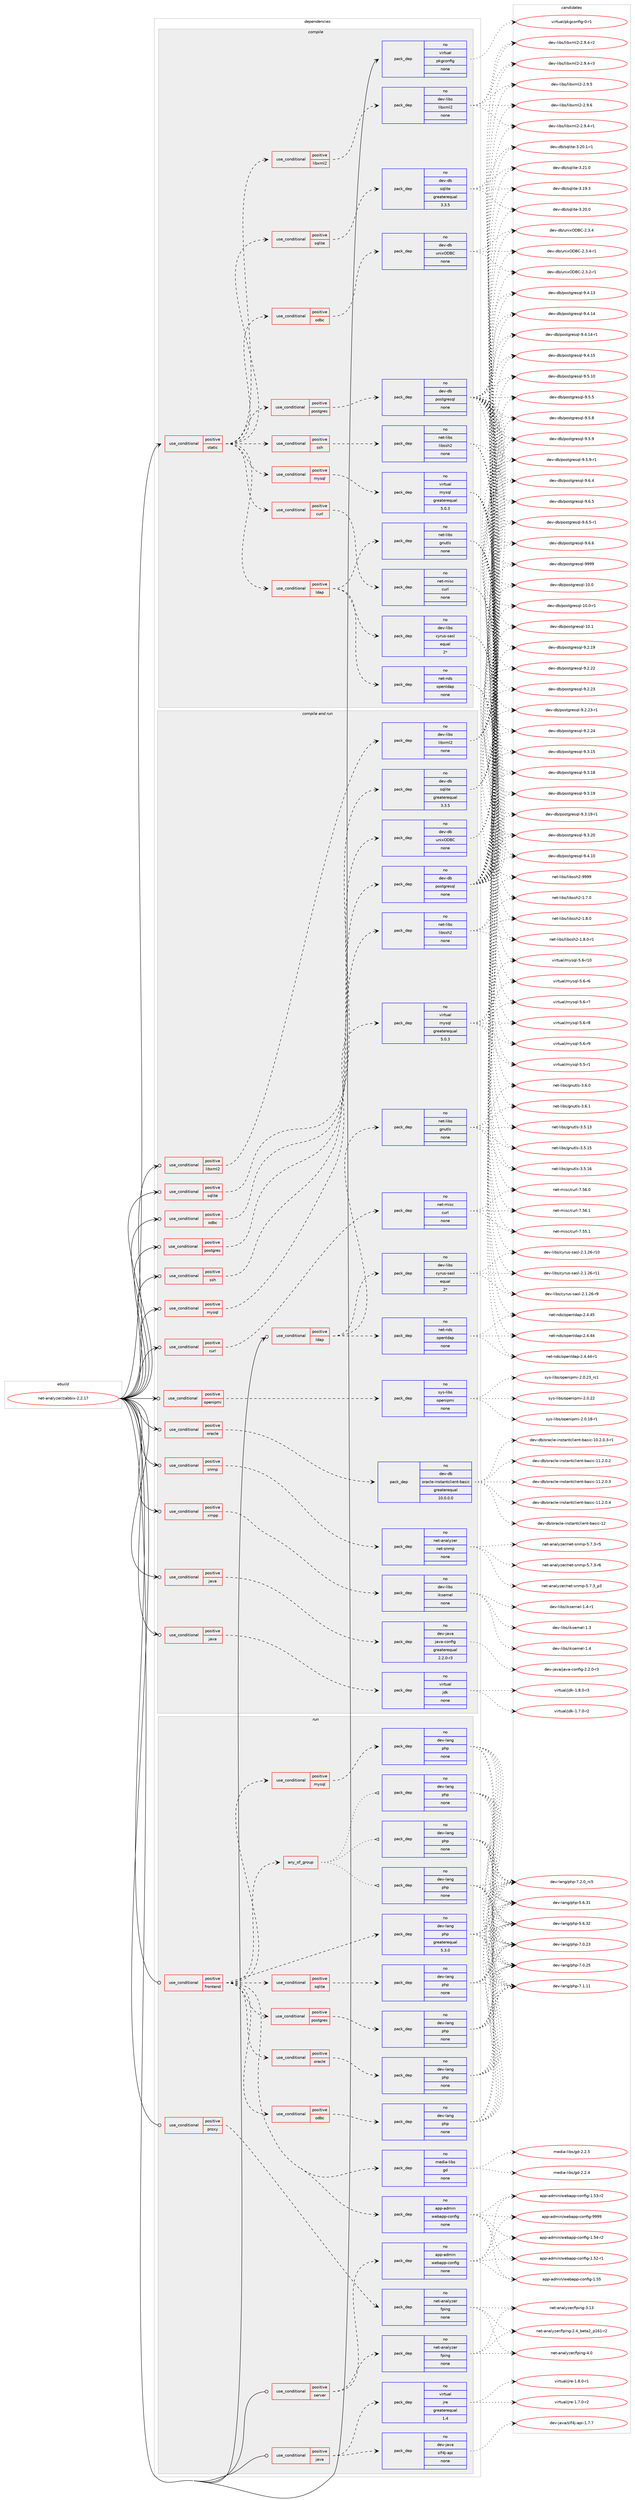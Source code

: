 digraph prolog {

# *************
# Graph options
# *************

newrank=true;
concentrate=true;
compound=true;
graph [rankdir=LR,fontname=Helvetica,fontsize=10,ranksep=1.5];#, ranksep=2.5, nodesep=0.2];
edge  [arrowhead=vee];
node  [fontname=Helvetica,fontsize=10];

# **********
# The ebuild
# **********

subgraph cluster_leftcol {
color=gray;
rank=same;
label=<<i>ebuild</i>>;
id [label="net-analyzer/zabbix-2.2.17", color=red, width=4, href="../net-analyzer/zabbix-2.2.17.svg"];
}

# ****************
# The dependencies
# ****************

subgraph cluster_midcol {
color=gray;
label=<<i>dependencies</i>>;
subgraph cluster_compile {
fillcolor="#eeeeee";
style=filled;
label=<<i>compile</i>>;
subgraph cond99720 {
dependency404694 [label=<<TABLE BORDER="0" CELLBORDER="1" CELLSPACING="0" CELLPADDING="4"><TR><TD ROWSPAN="3" CELLPADDING="10">use_conditional</TD></TR><TR><TD>positive</TD></TR><TR><TD>static</TD></TR></TABLE>>, shape=none, color=red];
subgraph cond99721 {
dependency404695 [label=<<TABLE BORDER="0" CELLBORDER="1" CELLSPACING="0" CELLPADDING="4"><TR><TD ROWSPAN="3" CELLPADDING="10">use_conditional</TD></TR><TR><TD>positive</TD></TR><TR><TD>ldap</TD></TR></TABLE>>, shape=none, color=red];
subgraph pack298300 {
dependency404696 [label=<<TABLE BORDER="0" CELLBORDER="1" CELLSPACING="0" CELLPADDING="4" WIDTH="220"><TR><TD ROWSPAN="6" CELLPADDING="30">pack_dep</TD></TR><TR><TD WIDTH="110">no</TD></TR><TR><TD>net-nds</TD></TR><TR><TD>openldap</TD></TR><TR><TD>none</TD></TR><TR><TD></TD></TR></TABLE>>, shape=none, color=blue];
}
dependency404695:e -> dependency404696:w [weight=20,style="dashed",arrowhead="vee"];
subgraph pack298301 {
dependency404697 [label=<<TABLE BORDER="0" CELLBORDER="1" CELLSPACING="0" CELLPADDING="4" WIDTH="220"><TR><TD ROWSPAN="6" CELLPADDING="30">pack_dep</TD></TR><TR><TD WIDTH="110">no</TD></TR><TR><TD>dev-libs</TD></TR><TR><TD>cyrus-sasl</TD></TR><TR><TD>equal</TD></TR><TR><TD>2*</TD></TR></TABLE>>, shape=none, color=blue];
}
dependency404695:e -> dependency404697:w [weight=20,style="dashed",arrowhead="vee"];
subgraph pack298302 {
dependency404698 [label=<<TABLE BORDER="0" CELLBORDER="1" CELLSPACING="0" CELLPADDING="4" WIDTH="220"><TR><TD ROWSPAN="6" CELLPADDING="30">pack_dep</TD></TR><TR><TD WIDTH="110">no</TD></TR><TR><TD>net-libs</TD></TR><TR><TD>gnutls</TD></TR><TR><TD>none</TD></TR><TR><TD></TD></TR></TABLE>>, shape=none, color=blue];
}
dependency404695:e -> dependency404698:w [weight=20,style="dashed",arrowhead="vee"];
}
dependency404694:e -> dependency404695:w [weight=20,style="dashed",arrowhead="vee"];
subgraph cond99722 {
dependency404699 [label=<<TABLE BORDER="0" CELLBORDER="1" CELLSPACING="0" CELLPADDING="4"><TR><TD ROWSPAN="3" CELLPADDING="10">use_conditional</TD></TR><TR><TD>positive</TD></TR><TR><TD>mysql</TD></TR></TABLE>>, shape=none, color=red];
subgraph pack298303 {
dependency404700 [label=<<TABLE BORDER="0" CELLBORDER="1" CELLSPACING="0" CELLPADDING="4" WIDTH="220"><TR><TD ROWSPAN="6" CELLPADDING="30">pack_dep</TD></TR><TR><TD WIDTH="110">no</TD></TR><TR><TD>virtual</TD></TR><TR><TD>mysql</TD></TR><TR><TD>greaterequal</TD></TR><TR><TD>5.0.3</TD></TR></TABLE>>, shape=none, color=blue];
}
dependency404699:e -> dependency404700:w [weight=20,style="dashed",arrowhead="vee"];
}
dependency404694:e -> dependency404699:w [weight=20,style="dashed",arrowhead="vee"];
subgraph cond99723 {
dependency404701 [label=<<TABLE BORDER="0" CELLBORDER="1" CELLSPACING="0" CELLPADDING="4"><TR><TD ROWSPAN="3" CELLPADDING="10">use_conditional</TD></TR><TR><TD>positive</TD></TR><TR><TD>sqlite</TD></TR></TABLE>>, shape=none, color=red];
subgraph pack298304 {
dependency404702 [label=<<TABLE BORDER="0" CELLBORDER="1" CELLSPACING="0" CELLPADDING="4" WIDTH="220"><TR><TD ROWSPAN="6" CELLPADDING="30">pack_dep</TD></TR><TR><TD WIDTH="110">no</TD></TR><TR><TD>dev-db</TD></TR><TR><TD>sqlite</TD></TR><TR><TD>greaterequal</TD></TR><TR><TD>3.3.5</TD></TR></TABLE>>, shape=none, color=blue];
}
dependency404701:e -> dependency404702:w [weight=20,style="dashed",arrowhead="vee"];
}
dependency404694:e -> dependency404701:w [weight=20,style="dashed",arrowhead="vee"];
subgraph cond99724 {
dependency404703 [label=<<TABLE BORDER="0" CELLBORDER="1" CELLSPACING="0" CELLPADDING="4"><TR><TD ROWSPAN="3" CELLPADDING="10">use_conditional</TD></TR><TR><TD>positive</TD></TR><TR><TD>postgres</TD></TR></TABLE>>, shape=none, color=red];
subgraph pack298305 {
dependency404704 [label=<<TABLE BORDER="0" CELLBORDER="1" CELLSPACING="0" CELLPADDING="4" WIDTH="220"><TR><TD ROWSPAN="6" CELLPADDING="30">pack_dep</TD></TR><TR><TD WIDTH="110">no</TD></TR><TR><TD>dev-db</TD></TR><TR><TD>postgresql</TD></TR><TR><TD>none</TD></TR><TR><TD></TD></TR></TABLE>>, shape=none, color=blue];
}
dependency404703:e -> dependency404704:w [weight=20,style="dashed",arrowhead="vee"];
}
dependency404694:e -> dependency404703:w [weight=20,style="dashed",arrowhead="vee"];
subgraph cond99725 {
dependency404705 [label=<<TABLE BORDER="0" CELLBORDER="1" CELLSPACING="0" CELLPADDING="4"><TR><TD ROWSPAN="3" CELLPADDING="10">use_conditional</TD></TR><TR><TD>positive</TD></TR><TR><TD>libxml2</TD></TR></TABLE>>, shape=none, color=red];
subgraph pack298306 {
dependency404706 [label=<<TABLE BORDER="0" CELLBORDER="1" CELLSPACING="0" CELLPADDING="4" WIDTH="220"><TR><TD ROWSPAN="6" CELLPADDING="30">pack_dep</TD></TR><TR><TD WIDTH="110">no</TD></TR><TR><TD>dev-libs</TD></TR><TR><TD>libxml2</TD></TR><TR><TD>none</TD></TR><TR><TD></TD></TR></TABLE>>, shape=none, color=blue];
}
dependency404705:e -> dependency404706:w [weight=20,style="dashed",arrowhead="vee"];
}
dependency404694:e -> dependency404705:w [weight=20,style="dashed",arrowhead="vee"];
subgraph cond99726 {
dependency404707 [label=<<TABLE BORDER="0" CELLBORDER="1" CELLSPACING="0" CELLPADDING="4"><TR><TD ROWSPAN="3" CELLPADDING="10">use_conditional</TD></TR><TR><TD>positive</TD></TR><TR><TD>curl</TD></TR></TABLE>>, shape=none, color=red];
subgraph pack298307 {
dependency404708 [label=<<TABLE BORDER="0" CELLBORDER="1" CELLSPACING="0" CELLPADDING="4" WIDTH="220"><TR><TD ROWSPAN="6" CELLPADDING="30">pack_dep</TD></TR><TR><TD WIDTH="110">no</TD></TR><TR><TD>net-misc</TD></TR><TR><TD>curl</TD></TR><TR><TD>none</TD></TR><TR><TD></TD></TR></TABLE>>, shape=none, color=blue];
}
dependency404707:e -> dependency404708:w [weight=20,style="dashed",arrowhead="vee"];
}
dependency404694:e -> dependency404707:w [weight=20,style="dashed",arrowhead="vee"];
subgraph cond99727 {
dependency404709 [label=<<TABLE BORDER="0" CELLBORDER="1" CELLSPACING="0" CELLPADDING="4"><TR><TD ROWSPAN="3" CELLPADDING="10">use_conditional</TD></TR><TR><TD>positive</TD></TR><TR><TD>ssh</TD></TR></TABLE>>, shape=none, color=red];
subgraph pack298308 {
dependency404710 [label=<<TABLE BORDER="0" CELLBORDER="1" CELLSPACING="0" CELLPADDING="4" WIDTH="220"><TR><TD ROWSPAN="6" CELLPADDING="30">pack_dep</TD></TR><TR><TD WIDTH="110">no</TD></TR><TR><TD>net-libs</TD></TR><TR><TD>libssh2</TD></TR><TR><TD>none</TD></TR><TR><TD></TD></TR></TABLE>>, shape=none, color=blue];
}
dependency404709:e -> dependency404710:w [weight=20,style="dashed",arrowhead="vee"];
}
dependency404694:e -> dependency404709:w [weight=20,style="dashed",arrowhead="vee"];
subgraph cond99728 {
dependency404711 [label=<<TABLE BORDER="0" CELLBORDER="1" CELLSPACING="0" CELLPADDING="4"><TR><TD ROWSPAN="3" CELLPADDING="10">use_conditional</TD></TR><TR><TD>positive</TD></TR><TR><TD>odbc</TD></TR></TABLE>>, shape=none, color=red];
subgraph pack298309 {
dependency404712 [label=<<TABLE BORDER="0" CELLBORDER="1" CELLSPACING="0" CELLPADDING="4" WIDTH="220"><TR><TD ROWSPAN="6" CELLPADDING="30">pack_dep</TD></TR><TR><TD WIDTH="110">no</TD></TR><TR><TD>dev-db</TD></TR><TR><TD>unixODBC</TD></TR><TR><TD>none</TD></TR><TR><TD></TD></TR></TABLE>>, shape=none, color=blue];
}
dependency404711:e -> dependency404712:w [weight=20,style="dashed",arrowhead="vee"];
}
dependency404694:e -> dependency404711:w [weight=20,style="dashed",arrowhead="vee"];
}
id:e -> dependency404694:w [weight=20,style="solid",arrowhead="vee"];
subgraph pack298310 {
dependency404713 [label=<<TABLE BORDER="0" CELLBORDER="1" CELLSPACING="0" CELLPADDING="4" WIDTH="220"><TR><TD ROWSPAN="6" CELLPADDING="30">pack_dep</TD></TR><TR><TD WIDTH="110">no</TD></TR><TR><TD>virtual</TD></TR><TR><TD>pkgconfig</TD></TR><TR><TD>none</TD></TR><TR><TD></TD></TR></TABLE>>, shape=none, color=blue];
}
id:e -> dependency404713:w [weight=20,style="solid",arrowhead="vee"];
}
subgraph cluster_compileandrun {
fillcolor="#eeeeee";
style=filled;
label=<<i>compile and run</i>>;
subgraph cond99729 {
dependency404714 [label=<<TABLE BORDER="0" CELLBORDER="1" CELLSPACING="0" CELLPADDING="4"><TR><TD ROWSPAN="3" CELLPADDING="10">use_conditional</TD></TR><TR><TD>positive</TD></TR><TR><TD>curl</TD></TR></TABLE>>, shape=none, color=red];
subgraph pack298311 {
dependency404715 [label=<<TABLE BORDER="0" CELLBORDER="1" CELLSPACING="0" CELLPADDING="4" WIDTH="220"><TR><TD ROWSPAN="6" CELLPADDING="30">pack_dep</TD></TR><TR><TD WIDTH="110">no</TD></TR><TR><TD>net-misc</TD></TR><TR><TD>curl</TD></TR><TR><TD>none</TD></TR><TR><TD></TD></TR></TABLE>>, shape=none, color=blue];
}
dependency404714:e -> dependency404715:w [weight=20,style="dashed",arrowhead="vee"];
}
id:e -> dependency404714:w [weight=20,style="solid",arrowhead="odotvee"];
subgraph cond99730 {
dependency404716 [label=<<TABLE BORDER="0" CELLBORDER="1" CELLSPACING="0" CELLPADDING="4"><TR><TD ROWSPAN="3" CELLPADDING="10">use_conditional</TD></TR><TR><TD>positive</TD></TR><TR><TD>java</TD></TR></TABLE>>, shape=none, color=red];
subgraph pack298312 {
dependency404717 [label=<<TABLE BORDER="0" CELLBORDER="1" CELLSPACING="0" CELLPADDING="4" WIDTH="220"><TR><TD ROWSPAN="6" CELLPADDING="30">pack_dep</TD></TR><TR><TD WIDTH="110">no</TD></TR><TR><TD>dev-java</TD></TR><TR><TD>java-config</TD></TR><TR><TD>greaterequal</TD></TR><TR><TD>2.2.0-r3</TD></TR></TABLE>>, shape=none, color=blue];
}
dependency404716:e -> dependency404717:w [weight=20,style="dashed",arrowhead="vee"];
}
id:e -> dependency404716:w [weight=20,style="solid",arrowhead="odotvee"];
subgraph cond99731 {
dependency404718 [label=<<TABLE BORDER="0" CELLBORDER="1" CELLSPACING="0" CELLPADDING="4"><TR><TD ROWSPAN="3" CELLPADDING="10">use_conditional</TD></TR><TR><TD>positive</TD></TR><TR><TD>java</TD></TR></TABLE>>, shape=none, color=red];
subgraph pack298313 {
dependency404719 [label=<<TABLE BORDER="0" CELLBORDER="1" CELLSPACING="0" CELLPADDING="4" WIDTH="220"><TR><TD ROWSPAN="6" CELLPADDING="30">pack_dep</TD></TR><TR><TD WIDTH="110">no</TD></TR><TR><TD>virtual</TD></TR><TR><TD>jdk</TD></TR><TR><TD>none</TD></TR><TR><TD></TD></TR></TABLE>>, shape=none, color=blue];
}
dependency404718:e -> dependency404719:w [weight=20,style="dashed",arrowhead="vee"];
}
id:e -> dependency404718:w [weight=20,style="solid",arrowhead="odotvee"];
subgraph cond99732 {
dependency404720 [label=<<TABLE BORDER="0" CELLBORDER="1" CELLSPACING="0" CELLPADDING="4"><TR><TD ROWSPAN="3" CELLPADDING="10">use_conditional</TD></TR><TR><TD>positive</TD></TR><TR><TD>ldap</TD></TR></TABLE>>, shape=none, color=red];
subgraph pack298314 {
dependency404721 [label=<<TABLE BORDER="0" CELLBORDER="1" CELLSPACING="0" CELLPADDING="4" WIDTH="220"><TR><TD ROWSPAN="6" CELLPADDING="30">pack_dep</TD></TR><TR><TD WIDTH="110">no</TD></TR><TR><TD>net-nds</TD></TR><TR><TD>openldap</TD></TR><TR><TD>none</TD></TR><TR><TD></TD></TR></TABLE>>, shape=none, color=blue];
}
dependency404720:e -> dependency404721:w [weight=20,style="dashed",arrowhead="vee"];
subgraph pack298315 {
dependency404722 [label=<<TABLE BORDER="0" CELLBORDER="1" CELLSPACING="0" CELLPADDING="4" WIDTH="220"><TR><TD ROWSPAN="6" CELLPADDING="30">pack_dep</TD></TR><TR><TD WIDTH="110">no</TD></TR><TR><TD>dev-libs</TD></TR><TR><TD>cyrus-sasl</TD></TR><TR><TD>equal</TD></TR><TR><TD>2*</TD></TR></TABLE>>, shape=none, color=blue];
}
dependency404720:e -> dependency404722:w [weight=20,style="dashed",arrowhead="vee"];
subgraph pack298316 {
dependency404723 [label=<<TABLE BORDER="0" CELLBORDER="1" CELLSPACING="0" CELLPADDING="4" WIDTH="220"><TR><TD ROWSPAN="6" CELLPADDING="30">pack_dep</TD></TR><TR><TD WIDTH="110">no</TD></TR><TR><TD>net-libs</TD></TR><TR><TD>gnutls</TD></TR><TR><TD>none</TD></TR><TR><TD></TD></TR></TABLE>>, shape=none, color=blue];
}
dependency404720:e -> dependency404723:w [weight=20,style="dashed",arrowhead="vee"];
}
id:e -> dependency404720:w [weight=20,style="solid",arrowhead="odotvee"];
subgraph cond99733 {
dependency404724 [label=<<TABLE BORDER="0" CELLBORDER="1" CELLSPACING="0" CELLPADDING="4"><TR><TD ROWSPAN="3" CELLPADDING="10">use_conditional</TD></TR><TR><TD>positive</TD></TR><TR><TD>libxml2</TD></TR></TABLE>>, shape=none, color=red];
subgraph pack298317 {
dependency404725 [label=<<TABLE BORDER="0" CELLBORDER="1" CELLSPACING="0" CELLPADDING="4" WIDTH="220"><TR><TD ROWSPAN="6" CELLPADDING="30">pack_dep</TD></TR><TR><TD WIDTH="110">no</TD></TR><TR><TD>dev-libs</TD></TR><TR><TD>libxml2</TD></TR><TR><TD>none</TD></TR><TR><TD></TD></TR></TABLE>>, shape=none, color=blue];
}
dependency404724:e -> dependency404725:w [weight=20,style="dashed",arrowhead="vee"];
}
id:e -> dependency404724:w [weight=20,style="solid",arrowhead="odotvee"];
subgraph cond99734 {
dependency404726 [label=<<TABLE BORDER="0" CELLBORDER="1" CELLSPACING="0" CELLPADDING="4"><TR><TD ROWSPAN="3" CELLPADDING="10">use_conditional</TD></TR><TR><TD>positive</TD></TR><TR><TD>mysql</TD></TR></TABLE>>, shape=none, color=red];
subgraph pack298318 {
dependency404727 [label=<<TABLE BORDER="0" CELLBORDER="1" CELLSPACING="0" CELLPADDING="4" WIDTH="220"><TR><TD ROWSPAN="6" CELLPADDING="30">pack_dep</TD></TR><TR><TD WIDTH="110">no</TD></TR><TR><TD>virtual</TD></TR><TR><TD>mysql</TD></TR><TR><TD>greaterequal</TD></TR><TR><TD>5.0.3</TD></TR></TABLE>>, shape=none, color=blue];
}
dependency404726:e -> dependency404727:w [weight=20,style="dashed",arrowhead="vee"];
}
id:e -> dependency404726:w [weight=20,style="solid",arrowhead="odotvee"];
subgraph cond99735 {
dependency404728 [label=<<TABLE BORDER="0" CELLBORDER="1" CELLSPACING="0" CELLPADDING="4"><TR><TD ROWSPAN="3" CELLPADDING="10">use_conditional</TD></TR><TR><TD>positive</TD></TR><TR><TD>odbc</TD></TR></TABLE>>, shape=none, color=red];
subgraph pack298319 {
dependency404729 [label=<<TABLE BORDER="0" CELLBORDER="1" CELLSPACING="0" CELLPADDING="4" WIDTH="220"><TR><TD ROWSPAN="6" CELLPADDING="30">pack_dep</TD></TR><TR><TD WIDTH="110">no</TD></TR><TR><TD>dev-db</TD></TR><TR><TD>unixODBC</TD></TR><TR><TD>none</TD></TR><TR><TD></TD></TR></TABLE>>, shape=none, color=blue];
}
dependency404728:e -> dependency404729:w [weight=20,style="dashed",arrowhead="vee"];
}
id:e -> dependency404728:w [weight=20,style="solid",arrowhead="odotvee"];
subgraph cond99736 {
dependency404730 [label=<<TABLE BORDER="0" CELLBORDER="1" CELLSPACING="0" CELLPADDING="4"><TR><TD ROWSPAN="3" CELLPADDING="10">use_conditional</TD></TR><TR><TD>positive</TD></TR><TR><TD>openipmi</TD></TR></TABLE>>, shape=none, color=red];
subgraph pack298320 {
dependency404731 [label=<<TABLE BORDER="0" CELLBORDER="1" CELLSPACING="0" CELLPADDING="4" WIDTH="220"><TR><TD ROWSPAN="6" CELLPADDING="30">pack_dep</TD></TR><TR><TD WIDTH="110">no</TD></TR><TR><TD>sys-libs</TD></TR><TR><TD>openipmi</TD></TR><TR><TD>none</TD></TR><TR><TD></TD></TR></TABLE>>, shape=none, color=blue];
}
dependency404730:e -> dependency404731:w [weight=20,style="dashed",arrowhead="vee"];
}
id:e -> dependency404730:w [weight=20,style="solid",arrowhead="odotvee"];
subgraph cond99737 {
dependency404732 [label=<<TABLE BORDER="0" CELLBORDER="1" CELLSPACING="0" CELLPADDING="4"><TR><TD ROWSPAN="3" CELLPADDING="10">use_conditional</TD></TR><TR><TD>positive</TD></TR><TR><TD>oracle</TD></TR></TABLE>>, shape=none, color=red];
subgraph pack298321 {
dependency404733 [label=<<TABLE BORDER="0" CELLBORDER="1" CELLSPACING="0" CELLPADDING="4" WIDTH="220"><TR><TD ROWSPAN="6" CELLPADDING="30">pack_dep</TD></TR><TR><TD WIDTH="110">no</TD></TR><TR><TD>dev-db</TD></TR><TR><TD>oracle-instantclient-basic</TD></TR><TR><TD>greaterequal</TD></TR><TR><TD>10.0.0.0</TD></TR></TABLE>>, shape=none, color=blue];
}
dependency404732:e -> dependency404733:w [weight=20,style="dashed",arrowhead="vee"];
}
id:e -> dependency404732:w [weight=20,style="solid",arrowhead="odotvee"];
subgraph cond99738 {
dependency404734 [label=<<TABLE BORDER="0" CELLBORDER="1" CELLSPACING="0" CELLPADDING="4"><TR><TD ROWSPAN="3" CELLPADDING="10">use_conditional</TD></TR><TR><TD>positive</TD></TR><TR><TD>postgres</TD></TR></TABLE>>, shape=none, color=red];
subgraph pack298322 {
dependency404735 [label=<<TABLE BORDER="0" CELLBORDER="1" CELLSPACING="0" CELLPADDING="4" WIDTH="220"><TR><TD ROWSPAN="6" CELLPADDING="30">pack_dep</TD></TR><TR><TD WIDTH="110">no</TD></TR><TR><TD>dev-db</TD></TR><TR><TD>postgresql</TD></TR><TR><TD>none</TD></TR><TR><TD></TD></TR></TABLE>>, shape=none, color=blue];
}
dependency404734:e -> dependency404735:w [weight=20,style="dashed",arrowhead="vee"];
}
id:e -> dependency404734:w [weight=20,style="solid",arrowhead="odotvee"];
subgraph cond99739 {
dependency404736 [label=<<TABLE BORDER="0" CELLBORDER="1" CELLSPACING="0" CELLPADDING="4"><TR><TD ROWSPAN="3" CELLPADDING="10">use_conditional</TD></TR><TR><TD>positive</TD></TR><TR><TD>snmp</TD></TR></TABLE>>, shape=none, color=red];
subgraph pack298323 {
dependency404737 [label=<<TABLE BORDER="0" CELLBORDER="1" CELLSPACING="0" CELLPADDING="4" WIDTH="220"><TR><TD ROWSPAN="6" CELLPADDING="30">pack_dep</TD></TR><TR><TD WIDTH="110">no</TD></TR><TR><TD>net-analyzer</TD></TR><TR><TD>net-snmp</TD></TR><TR><TD>none</TD></TR><TR><TD></TD></TR></TABLE>>, shape=none, color=blue];
}
dependency404736:e -> dependency404737:w [weight=20,style="dashed",arrowhead="vee"];
}
id:e -> dependency404736:w [weight=20,style="solid",arrowhead="odotvee"];
subgraph cond99740 {
dependency404738 [label=<<TABLE BORDER="0" CELLBORDER="1" CELLSPACING="0" CELLPADDING="4"><TR><TD ROWSPAN="3" CELLPADDING="10">use_conditional</TD></TR><TR><TD>positive</TD></TR><TR><TD>sqlite</TD></TR></TABLE>>, shape=none, color=red];
subgraph pack298324 {
dependency404739 [label=<<TABLE BORDER="0" CELLBORDER="1" CELLSPACING="0" CELLPADDING="4" WIDTH="220"><TR><TD ROWSPAN="6" CELLPADDING="30">pack_dep</TD></TR><TR><TD WIDTH="110">no</TD></TR><TR><TD>dev-db</TD></TR><TR><TD>sqlite</TD></TR><TR><TD>greaterequal</TD></TR><TR><TD>3.3.5</TD></TR></TABLE>>, shape=none, color=blue];
}
dependency404738:e -> dependency404739:w [weight=20,style="dashed",arrowhead="vee"];
}
id:e -> dependency404738:w [weight=20,style="solid",arrowhead="odotvee"];
subgraph cond99741 {
dependency404740 [label=<<TABLE BORDER="0" CELLBORDER="1" CELLSPACING="0" CELLPADDING="4"><TR><TD ROWSPAN="3" CELLPADDING="10">use_conditional</TD></TR><TR><TD>positive</TD></TR><TR><TD>ssh</TD></TR></TABLE>>, shape=none, color=red];
subgraph pack298325 {
dependency404741 [label=<<TABLE BORDER="0" CELLBORDER="1" CELLSPACING="0" CELLPADDING="4" WIDTH="220"><TR><TD ROWSPAN="6" CELLPADDING="30">pack_dep</TD></TR><TR><TD WIDTH="110">no</TD></TR><TR><TD>net-libs</TD></TR><TR><TD>libssh2</TD></TR><TR><TD>none</TD></TR><TR><TD></TD></TR></TABLE>>, shape=none, color=blue];
}
dependency404740:e -> dependency404741:w [weight=20,style="dashed",arrowhead="vee"];
}
id:e -> dependency404740:w [weight=20,style="solid",arrowhead="odotvee"];
subgraph cond99742 {
dependency404742 [label=<<TABLE BORDER="0" CELLBORDER="1" CELLSPACING="0" CELLPADDING="4"><TR><TD ROWSPAN="3" CELLPADDING="10">use_conditional</TD></TR><TR><TD>positive</TD></TR><TR><TD>xmpp</TD></TR></TABLE>>, shape=none, color=red];
subgraph pack298326 {
dependency404743 [label=<<TABLE BORDER="0" CELLBORDER="1" CELLSPACING="0" CELLPADDING="4" WIDTH="220"><TR><TD ROWSPAN="6" CELLPADDING="30">pack_dep</TD></TR><TR><TD WIDTH="110">no</TD></TR><TR><TD>dev-libs</TD></TR><TR><TD>iksemel</TD></TR><TR><TD>none</TD></TR><TR><TD></TD></TR></TABLE>>, shape=none, color=blue];
}
dependency404742:e -> dependency404743:w [weight=20,style="dashed",arrowhead="vee"];
}
id:e -> dependency404742:w [weight=20,style="solid",arrowhead="odotvee"];
}
subgraph cluster_run {
fillcolor="#eeeeee";
style=filled;
label=<<i>run</i>>;
subgraph cond99743 {
dependency404744 [label=<<TABLE BORDER="0" CELLBORDER="1" CELLSPACING="0" CELLPADDING="4"><TR><TD ROWSPAN="3" CELLPADDING="10">use_conditional</TD></TR><TR><TD>positive</TD></TR><TR><TD>frontend</TD></TR></TABLE>>, shape=none, color=red];
subgraph pack298327 {
dependency404745 [label=<<TABLE BORDER="0" CELLBORDER="1" CELLSPACING="0" CELLPADDING="4" WIDTH="220"><TR><TD ROWSPAN="6" CELLPADDING="30">pack_dep</TD></TR><TR><TD WIDTH="110">no</TD></TR><TR><TD>dev-lang</TD></TR><TR><TD>php</TD></TR><TR><TD>greaterequal</TD></TR><TR><TD>5.3.0</TD></TR></TABLE>>, shape=none, color=blue];
}
dependency404744:e -> dependency404745:w [weight=20,style="dashed",arrowhead="vee"];
subgraph any6488 {
dependency404746 [label=<<TABLE BORDER="0" CELLBORDER="1" CELLSPACING="0" CELLPADDING="4"><TR><TD CELLPADDING="10">any_of_group</TD></TR></TABLE>>, shape=none, color=red];subgraph pack298328 {
dependency404747 [label=<<TABLE BORDER="0" CELLBORDER="1" CELLSPACING="0" CELLPADDING="4" WIDTH="220"><TR><TD ROWSPAN="6" CELLPADDING="30">pack_dep</TD></TR><TR><TD WIDTH="110">no</TD></TR><TR><TD>dev-lang</TD></TR><TR><TD>php</TD></TR><TR><TD>none</TD></TR><TR><TD></TD></TR></TABLE>>, shape=none, color=blue];
}
dependency404746:e -> dependency404747:w [weight=20,style="dotted",arrowhead="oinv"];
subgraph pack298329 {
dependency404748 [label=<<TABLE BORDER="0" CELLBORDER="1" CELLSPACING="0" CELLPADDING="4" WIDTH="220"><TR><TD ROWSPAN="6" CELLPADDING="30">pack_dep</TD></TR><TR><TD WIDTH="110">no</TD></TR><TR><TD>dev-lang</TD></TR><TR><TD>php</TD></TR><TR><TD>none</TD></TR><TR><TD></TD></TR></TABLE>>, shape=none, color=blue];
}
dependency404746:e -> dependency404748:w [weight=20,style="dotted",arrowhead="oinv"];
subgraph pack298330 {
dependency404749 [label=<<TABLE BORDER="0" CELLBORDER="1" CELLSPACING="0" CELLPADDING="4" WIDTH="220"><TR><TD ROWSPAN="6" CELLPADDING="30">pack_dep</TD></TR><TR><TD WIDTH="110">no</TD></TR><TR><TD>dev-lang</TD></TR><TR><TD>php</TD></TR><TR><TD>none</TD></TR><TR><TD></TD></TR></TABLE>>, shape=none, color=blue];
}
dependency404746:e -> dependency404749:w [weight=20,style="dotted",arrowhead="oinv"];
}
dependency404744:e -> dependency404746:w [weight=20,style="dashed",arrowhead="vee"];
subgraph cond99744 {
dependency404750 [label=<<TABLE BORDER="0" CELLBORDER="1" CELLSPACING="0" CELLPADDING="4"><TR><TD ROWSPAN="3" CELLPADDING="10">use_conditional</TD></TR><TR><TD>positive</TD></TR><TR><TD>mysql</TD></TR></TABLE>>, shape=none, color=red];
subgraph pack298331 {
dependency404751 [label=<<TABLE BORDER="0" CELLBORDER="1" CELLSPACING="0" CELLPADDING="4" WIDTH="220"><TR><TD ROWSPAN="6" CELLPADDING="30">pack_dep</TD></TR><TR><TD WIDTH="110">no</TD></TR><TR><TD>dev-lang</TD></TR><TR><TD>php</TD></TR><TR><TD>none</TD></TR><TR><TD></TD></TR></TABLE>>, shape=none, color=blue];
}
dependency404750:e -> dependency404751:w [weight=20,style="dashed",arrowhead="vee"];
}
dependency404744:e -> dependency404750:w [weight=20,style="dashed",arrowhead="vee"];
subgraph cond99745 {
dependency404752 [label=<<TABLE BORDER="0" CELLBORDER="1" CELLSPACING="0" CELLPADDING="4"><TR><TD ROWSPAN="3" CELLPADDING="10">use_conditional</TD></TR><TR><TD>positive</TD></TR><TR><TD>odbc</TD></TR></TABLE>>, shape=none, color=red];
subgraph pack298332 {
dependency404753 [label=<<TABLE BORDER="0" CELLBORDER="1" CELLSPACING="0" CELLPADDING="4" WIDTH="220"><TR><TD ROWSPAN="6" CELLPADDING="30">pack_dep</TD></TR><TR><TD WIDTH="110">no</TD></TR><TR><TD>dev-lang</TD></TR><TR><TD>php</TD></TR><TR><TD>none</TD></TR><TR><TD></TD></TR></TABLE>>, shape=none, color=blue];
}
dependency404752:e -> dependency404753:w [weight=20,style="dashed",arrowhead="vee"];
}
dependency404744:e -> dependency404752:w [weight=20,style="dashed",arrowhead="vee"];
subgraph cond99746 {
dependency404754 [label=<<TABLE BORDER="0" CELLBORDER="1" CELLSPACING="0" CELLPADDING="4"><TR><TD ROWSPAN="3" CELLPADDING="10">use_conditional</TD></TR><TR><TD>positive</TD></TR><TR><TD>oracle</TD></TR></TABLE>>, shape=none, color=red];
subgraph pack298333 {
dependency404755 [label=<<TABLE BORDER="0" CELLBORDER="1" CELLSPACING="0" CELLPADDING="4" WIDTH="220"><TR><TD ROWSPAN="6" CELLPADDING="30">pack_dep</TD></TR><TR><TD WIDTH="110">no</TD></TR><TR><TD>dev-lang</TD></TR><TR><TD>php</TD></TR><TR><TD>none</TD></TR><TR><TD></TD></TR></TABLE>>, shape=none, color=blue];
}
dependency404754:e -> dependency404755:w [weight=20,style="dashed",arrowhead="vee"];
}
dependency404744:e -> dependency404754:w [weight=20,style="dashed",arrowhead="vee"];
subgraph cond99747 {
dependency404756 [label=<<TABLE BORDER="0" CELLBORDER="1" CELLSPACING="0" CELLPADDING="4"><TR><TD ROWSPAN="3" CELLPADDING="10">use_conditional</TD></TR><TR><TD>positive</TD></TR><TR><TD>postgres</TD></TR></TABLE>>, shape=none, color=red];
subgraph pack298334 {
dependency404757 [label=<<TABLE BORDER="0" CELLBORDER="1" CELLSPACING="0" CELLPADDING="4" WIDTH="220"><TR><TD ROWSPAN="6" CELLPADDING="30">pack_dep</TD></TR><TR><TD WIDTH="110">no</TD></TR><TR><TD>dev-lang</TD></TR><TR><TD>php</TD></TR><TR><TD>none</TD></TR><TR><TD></TD></TR></TABLE>>, shape=none, color=blue];
}
dependency404756:e -> dependency404757:w [weight=20,style="dashed",arrowhead="vee"];
}
dependency404744:e -> dependency404756:w [weight=20,style="dashed",arrowhead="vee"];
subgraph cond99748 {
dependency404758 [label=<<TABLE BORDER="0" CELLBORDER="1" CELLSPACING="0" CELLPADDING="4"><TR><TD ROWSPAN="3" CELLPADDING="10">use_conditional</TD></TR><TR><TD>positive</TD></TR><TR><TD>sqlite</TD></TR></TABLE>>, shape=none, color=red];
subgraph pack298335 {
dependency404759 [label=<<TABLE BORDER="0" CELLBORDER="1" CELLSPACING="0" CELLPADDING="4" WIDTH="220"><TR><TD ROWSPAN="6" CELLPADDING="30">pack_dep</TD></TR><TR><TD WIDTH="110">no</TD></TR><TR><TD>dev-lang</TD></TR><TR><TD>php</TD></TR><TR><TD>none</TD></TR><TR><TD></TD></TR></TABLE>>, shape=none, color=blue];
}
dependency404758:e -> dependency404759:w [weight=20,style="dashed",arrowhead="vee"];
}
dependency404744:e -> dependency404758:w [weight=20,style="dashed",arrowhead="vee"];
subgraph pack298336 {
dependency404760 [label=<<TABLE BORDER="0" CELLBORDER="1" CELLSPACING="0" CELLPADDING="4" WIDTH="220"><TR><TD ROWSPAN="6" CELLPADDING="30">pack_dep</TD></TR><TR><TD WIDTH="110">no</TD></TR><TR><TD>media-libs</TD></TR><TR><TD>gd</TD></TR><TR><TD>none</TD></TR><TR><TD></TD></TR></TABLE>>, shape=none, color=blue];
}
dependency404744:e -> dependency404760:w [weight=20,style="dashed",arrowhead="vee"];
subgraph pack298337 {
dependency404761 [label=<<TABLE BORDER="0" CELLBORDER="1" CELLSPACING="0" CELLPADDING="4" WIDTH="220"><TR><TD ROWSPAN="6" CELLPADDING="30">pack_dep</TD></TR><TR><TD WIDTH="110">no</TD></TR><TR><TD>app-admin</TD></TR><TR><TD>webapp-config</TD></TR><TR><TD>none</TD></TR><TR><TD></TD></TR></TABLE>>, shape=none, color=blue];
}
dependency404744:e -> dependency404761:w [weight=20,style="dashed",arrowhead="vee"];
}
id:e -> dependency404744:w [weight=20,style="solid",arrowhead="odot"];
subgraph cond99749 {
dependency404762 [label=<<TABLE BORDER="0" CELLBORDER="1" CELLSPACING="0" CELLPADDING="4"><TR><TD ROWSPAN="3" CELLPADDING="10">use_conditional</TD></TR><TR><TD>positive</TD></TR><TR><TD>java</TD></TR></TABLE>>, shape=none, color=red];
subgraph pack298338 {
dependency404763 [label=<<TABLE BORDER="0" CELLBORDER="1" CELLSPACING="0" CELLPADDING="4" WIDTH="220"><TR><TD ROWSPAN="6" CELLPADDING="30">pack_dep</TD></TR><TR><TD WIDTH="110">no</TD></TR><TR><TD>virtual</TD></TR><TR><TD>jre</TD></TR><TR><TD>greaterequal</TD></TR><TR><TD>1.4</TD></TR></TABLE>>, shape=none, color=blue];
}
dependency404762:e -> dependency404763:w [weight=20,style="dashed",arrowhead="vee"];
subgraph pack298339 {
dependency404764 [label=<<TABLE BORDER="0" CELLBORDER="1" CELLSPACING="0" CELLPADDING="4" WIDTH="220"><TR><TD ROWSPAN="6" CELLPADDING="30">pack_dep</TD></TR><TR><TD WIDTH="110">no</TD></TR><TR><TD>dev-java</TD></TR><TR><TD>slf4j-api</TD></TR><TR><TD>none</TD></TR><TR><TD></TD></TR></TABLE>>, shape=none, color=blue];
}
dependency404762:e -> dependency404764:w [weight=20,style="dashed",arrowhead="vee"];
}
id:e -> dependency404762:w [weight=20,style="solid",arrowhead="odot"];
subgraph cond99750 {
dependency404765 [label=<<TABLE BORDER="0" CELLBORDER="1" CELLSPACING="0" CELLPADDING="4"><TR><TD ROWSPAN="3" CELLPADDING="10">use_conditional</TD></TR><TR><TD>positive</TD></TR><TR><TD>proxy</TD></TR></TABLE>>, shape=none, color=red];
subgraph pack298340 {
dependency404766 [label=<<TABLE BORDER="0" CELLBORDER="1" CELLSPACING="0" CELLPADDING="4" WIDTH="220"><TR><TD ROWSPAN="6" CELLPADDING="30">pack_dep</TD></TR><TR><TD WIDTH="110">no</TD></TR><TR><TD>net-analyzer</TD></TR><TR><TD>fping</TD></TR><TR><TD>none</TD></TR><TR><TD></TD></TR></TABLE>>, shape=none, color=blue];
}
dependency404765:e -> dependency404766:w [weight=20,style="dashed",arrowhead="vee"];
}
id:e -> dependency404765:w [weight=20,style="solid",arrowhead="odot"];
subgraph cond99751 {
dependency404767 [label=<<TABLE BORDER="0" CELLBORDER="1" CELLSPACING="0" CELLPADDING="4"><TR><TD ROWSPAN="3" CELLPADDING="10">use_conditional</TD></TR><TR><TD>positive</TD></TR><TR><TD>server</TD></TR></TABLE>>, shape=none, color=red];
subgraph pack298341 {
dependency404768 [label=<<TABLE BORDER="0" CELLBORDER="1" CELLSPACING="0" CELLPADDING="4" WIDTH="220"><TR><TD ROWSPAN="6" CELLPADDING="30">pack_dep</TD></TR><TR><TD WIDTH="110">no</TD></TR><TR><TD>net-analyzer</TD></TR><TR><TD>fping</TD></TR><TR><TD>none</TD></TR><TR><TD></TD></TR></TABLE>>, shape=none, color=blue];
}
dependency404767:e -> dependency404768:w [weight=20,style="dashed",arrowhead="vee"];
subgraph pack298342 {
dependency404769 [label=<<TABLE BORDER="0" CELLBORDER="1" CELLSPACING="0" CELLPADDING="4" WIDTH="220"><TR><TD ROWSPAN="6" CELLPADDING="30">pack_dep</TD></TR><TR><TD WIDTH="110">no</TD></TR><TR><TD>app-admin</TD></TR><TR><TD>webapp-config</TD></TR><TR><TD>none</TD></TR><TR><TD></TD></TR></TABLE>>, shape=none, color=blue];
}
dependency404767:e -> dependency404769:w [weight=20,style="dashed",arrowhead="vee"];
}
id:e -> dependency404767:w [weight=20,style="solid",arrowhead="odot"];
}
}

# **************
# The candidates
# **************

subgraph cluster_choices {
rank=same;
color=gray;
label=<<i>candidates</i>>;

subgraph choice298300 {
color=black;
nodesep=1;
choice11010111645110100115471111121011101081009711245504652465252 [label="net-nds/openldap-2.4.44", color=red, width=4,href="../net-nds/openldap-2.4.44.svg"];
choice110101116451101001154711111210111010810097112455046524652524511449 [label="net-nds/openldap-2.4.44-r1", color=red, width=4,href="../net-nds/openldap-2.4.44-r1.svg"];
choice11010111645110100115471111121011101081009711245504652465253 [label="net-nds/openldap-2.4.45", color=red, width=4,href="../net-nds/openldap-2.4.45.svg"];
dependency404696:e -> choice11010111645110100115471111121011101081009711245504652465252:w [style=dotted,weight="100"];
dependency404696:e -> choice110101116451101001154711111210111010810097112455046524652524511449:w [style=dotted,weight="100"];
dependency404696:e -> choice11010111645110100115471111121011101081009711245504652465253:w [style=dotted,weight="100"];
}
subgraph choice298301 {
color=black;
nodesep=1;
choice10010111845108105981154799121114117115451159711510845504649465054451144948 [label="dev-libs/cyrus-sasl-2.1.26-r10", color=red, width=4,href="../dev-libs/cyrus-sasl-2.1.26-r10.svg"];
choice10010111845108105981154799121114117115451159711510845504649465054451144949 [label="dev-libs/cyrus-sasl-2.1.26-r11", color=red, width=4,href="../dev-libs/cyrus-sasl-2.1.26-r11.svg"];
choice100101118451081059811547991211141171154511597115108455046494650544511457 [label="dev-libs/cyrus-sasl-2.1.26-r9", color=red, width=4,href="../dev-libs/cyrus-sasl-2.1.26-r9.svg"];
dependency404697:e -> choice10010111845108105981154799121114117115451159711510845504649465054451144948:w [style=dotted,weight="100"];
dependency404697:e -> choice10010111845108105981154799121114117115451159711510845504649465054451144949:w [style=dotted,weight="100"];
dependency404697:e -> choice100101118451081059811547991211141171154511597115108455046494650544511457:w [style=dotted,weight="100"];
}
subgraph choice298302 {
color=black;
nodesep=1;
choice11010111645108105981154710311011711610811545514653464951 [label="net-libs/gnutls-3.5.13", color=red, width=4,href="../net-libs/gnutls-3.5.13.svg"];
choice11010111645108105981154710311011711610811545514653464953 [label="net-libs/gnutls-3.5.15", color=red, width=4,href="../net-libs/gnutls-3.5.15.svg"];
choice11010111645108105981154710311011711610811545514653464954 [label="net-libs/gnutls-3.5.16", color=red, width=4,href="../net-libs/gnutls-3.5.16.svg"];
choice110101116451081059811547103110117116108115455146544648 [label="net-libs/gnutls-3.6.0", color=red, width=4,href="../net-libs/gnutls-3.6.0.svg"];
choice110101116451081059811547103110117116108115455146544649 [label="net-libs/gnutls-3.6.1", color=red, width=4,href="../net-libs/gnutls-3.6.1.svg"];
dependency404698:e -> choice11010111645108105981154710311011711610811545514653464951:w [style=dotted,weight="100"];
dependency404698:e -> choice11010111645108105981154710311011711610811545514653464953:w [style=dotted,weight="100"];
dependency404698:e -> choice11010111645108105981154710311011711610811545514653464954:w [style=dotted,weight="100"];
dependency404698:e -> choice110101116451081059811547103110117116108115455146544648:w [style=dotted,weight="100"];
dependency404698:e -> choice110101116451081059811547103110117116108115455146544649:w [style=dotted,weight="100"];
}
subgraph choice298303 {
color=black;
nodesep=1;
choice1181051141161179710847109121115113108455346534511449 [label="virtual/mysql-5.5-r1", color=red, width=4,href="../virtual/mysql-5.5-r1.svg"];
choice118105114116117971084710912111511310845534654451144948 [label="virtual/mysql-5.6-r10", color=red, width=4,href="../virtual/mysql-5.6-r10.svg"];
choice1181051141161179710847109121115113108455346544511454 [label="virtual/mysql-5.6-r6", color=red, width=4,href="../virtual/mysql-5.6-r6.svg"];
choice1181051141161179710847109121115113108455346544511455 [label="virtual/mysql-5.6-r7", color=red, width=4,href="../virtual/mysql-5.6-r7.svg"];
choice1181051141161179710847109121115113108455346544511456 [label="virtual/mysql-5.6-r8", color=red, width=4,href="../virtual/mysql-5.6-r8.svg"];
choice1181051141161179710847109121115113108455346544511457 [label="virtual/mysql-5.6-r9", color=red, width=4,href="../virtual/mysql-5.6-r9.svg"];
dependency404700:e -> choice1181051141161179710847109121115113108455346534511449:w [style=dotted,weight="100"];
dependency404700:e -> choice118105114116117971084710912111511310845534654451144948:w [style=dotted,weight="100"];
dependency404700:e -> choice1181051141161179710847109121115113108455346544511454:w [style=dotted,weight="100"];
dependency404700:e -> choice1181051141161179710847109121115113108455346544511455:w [style=dotted,weight="100"];
dependency404700:e -> choice1181051141161179710847109121115113108455346544511456:w [style=dotted,weight="100"];
dependency404700:e -> choice1181051141161179710847109121115113108455346544511457:w [style=dotted,weight="100"];
}
subgraph choice298304 {
color=black;
nodesep=1;
choice10010111845100984711511310810511610145514649574651 [label="dev-db/sqlite-3.19.3", color=red, width=4,href="../dev-db/sqlite-3.19.3.svg"];
choice10010111845100984711511310810511610145514650484648 [label="dev-db/sqlite-3.20.0", color=red, width=4,href="../dev-db/sqlite-3.20.0.svg"];
choice100101118451009847115113108105116101455146504846494511449 [label="dev-db/sqlite-3.20.1-r1", color=red, width=4,href="../dev-db/sqlite-3.20.1-r1.svg"];
choice10010111845100984711511310810511610145514650494648 [label="dev-db/sqlite-3.21.0", color=red, width=4,href="../dev-db/sqlite-3.21.0.svg"];
dependency404702:e -> choice10010111845100984711511310810511610145514649574651:w [style=dotted,weight="100"];
dependency404702:e -> choice10010111845100984711511310810511610145514650484648:w [style=dotted,weight="100"];
dependency404702:e -> choice100101118451009847115113108105116101455146504846494511449:w [style=dotted,weight="100"];
dependency404702:e -> choice10010111845100984711511310810511610145514650494648:w [style=dotted,weight="100"];
}
subgraph choice298305 {
color=black;
nodesep=1;
choice1001011184510098471121111151161031141011151131084549484648 [label="dev-db/postgresql-10.0", color=red, width=4,href="../dev-db/postgresql-10.0.svg"];
choice10010111845100984711211111511610311410111511310845494846484511449 [label="dev-db/postgresql-10.0-r1", color=red, width=4,href="../dev-db/postgresql-10.0-r1.svg"];
choice1001011184510098471121111151161031141011151131084549484649 [label="dev-db/postgresql-10.1", color=red, width=4,href="../dev-db/postgresql-10.1.svg"];
choice10010111845100984711211111511610311410111511310845574650464957 [label="dev-db/postgresql-9.2.19", color=red, width=4,href="../dev-db/postgresql-9.2.19.svg"];
choice10010111845100984711211111511610311410111511310845574650465050 [label="dev-db/postgresql-9.2.22", color=red, width=4,href="../dev-db/postgresql-9.2.22.svg"];
choice10010111845100984711211111511610311410111511310845574650465051 [label="dev-db/postgresql-9.2.23", color=red, width=4,href="../dev-db/postgresql-9.2.23.svg"];
choice100101118451009847112111115116103114101115113108455746504650514511449 [label="dev-db/postgresql-9.2.23-r1", color=red, width=4,href="../dev-db/postgresql-9.2.23-r1.svg"];
choice10010111845100984711211111511610311410111511310845574650465052 [label="dev-db/postgresql-9.2.24", color=red, width=4,href="../dev-db/postgresql-9.2.24.svg"];
choice10010111845100984711211111511610311410111511310845574651464953 [label="dev-db/postgresql-9.3.15", color=red, width=4,href="../dev-db/postgresql-9.3.15.svg"];
choice10010111845100984711211111511610311410111511310845574651464956 [label="dev-db/postgresql-9.3.18", color=red, width=4,href="../dev-db/postgresql-9.3.18.svg"];
choice10010111845100984711211111511610311410111511310845574651464957 [label="dev-db/postgresql-9.3.19", color=red, width=4,href="../dev-db/postgresql-9.3.19.svg"];
choice100101118451009847112111115116103114101115113108455746514649574511449 [label="dev-db/postgresql-9.3.19-r1", color=red, width=4,href="../dev-db/postgresql-9.3.19-r1.svg"];
choice10010111845100984711211111511610311410111511310845574651465048 [label="dev-db/postgresql-9.3.20", color=red, width=4,href="../dev-db/postgresql-9.3.20.svg"];
choice10010111845100984711211111511610311410111511310845574652464948 [label="dev-db/postgresql-9.4.10", color=red, width=4,href="../dev-db/postgresql-9.4.10.svg"];
choice10010111845100984711211111511610311410111511310845574652464951 [label="dev-db/postgresql-9.4.13", color=red, width=4,href="../dev-db/postgresql-9.4.13.svg"];
choice10010111845100984711211111511610311410111511310845574652464952 [label="dev-db/postgresql-9.4.14", color=red, width=4,href="../dev-db/postgresql-9.4.14.svg"];
choice100101118451009847112111115116103114101115113108455746524649524511449 [label="dev-db/postgresql-9.4.14-r1", color=red, width=4,href="../dev-db/postgresql-9.4.14-r1.svg"];
choice10010111845100984711211111511610311410111511310845574652464953 [label="dev-db/postgresql-9.4.15", color=red, width=4,href="../dev-db/postgresql-9.4.15.svg"];
choice10010111845100984711211111511610311410111511310845574653464948 [label="dev-db/postgresql-9.5.10", color=red, width=4,href="../dev-db/postgresql-9.5.10.svg"];
choice100101118451009847112111115116103114101115113108455746534653 [label="dev-db/postgresql-9.5.5", color=red, width=4,href="../dev-db/postgresql-9.5.5.svg"];
choice100101118451009847112111115116103114101115113108455746534656 [label="dev-db/postgresql-9.5.8", color=red, width=4,href="../dev-db/postgresql-9.5.8.svg"];
choice100101118451009847112111115116103114101115113108455746534657 [label="dev-db/postgresql-9.5.9", color=red, width=4,href="../dev-db/postgresql-9.5.9.svg"];
choice1001011184510098471121111151161031141011151131084557465346574511449 [label="dev-db/postgresql-9.5.9-r1", color=red, width=4,href="../dev-db/postgresql-9.5.9-r1.svg"];
choice100101118451009847112111115116103114101115113108455746544652 [label="dev-db/postgresql-9.6.4", color=red, width=4,href="../dev-db/postgresql-9.6.4.svg"];
choice100101118451009847112111115116103114101115113108455746544653 [label="dev-db/postgresql-9.6.5", color=red, width=4,href="../dev-db/postgresql-9.6.5.svg"];
choice1001011184510098471121111151161031141011151131084557465446534511449 [label="dev-db/postgresql-9.6.5-r1", color=red, width=4,href="../dev-db/postgresql-9.6.5-r1.svg"];
choice100101118451009847112111115116103114101115113108455746544654 [label="dev-db/postgresql-9.6.6", color=red, width=4,href="../dev-db/postgresql-9.6.6.svg"];
choice1001011184510098471121111151161031141011151131084557575757 [label="dev-db/postgresql-9999", color=red, width=4,href="../dev-db/postgresql-9999.svg"];
dependency404704:e -> choice1001011184510098471121111151161031141011151131084549484648:w [style=dotted,weight="100"];
dependency404704:e -> choice10010111845100984711211111511610311410111511310845494846484511449:w [style=dotted,weight="100"];
dependency404704:e -> choice1001011184510098471121111151161031141011151131084549484649:w [style=dotted,weight="100"];
dependency404704:e -> choice10010111845100984711211111511610311410111511310845574650464957:w [style=dotted,weight="100"];
dependency404704:e -> choice10010111845100984711211111511610311410111511310845574650465050:w [style=dotted,weight="100"];
dependency404704:e -> choice10010111845100984711211111511610311410111511310845574650465051:w [style=dotted,weight="100"];
dependency404704:e -> choice100101118451009847112111115116103114101115113108455746504650514511449:w [style=dotted,weight="100"];
dependency404704:e -> choice10010111845100984711211111511610311410111511310845574650465052:w [style=dotted,weight="100"];
dependency404704:e -> choice10010111845100984711211111511610311410111511310845574651464953:w [style=dotted,weight="100"];
dependency404704:e -> choice10010111845100984711211111511610311410111511310845574651464956:w [style=dotted,weight="100"];
dependency404704:e -> choice10010111845100984711211111511610311410111511310845574651464957:w [style=dotted,weight="100"];
dependency404704:e -> choice100101118451009847112111115116103114101115113108455746514649574511449:w [style=dotted,weight="100"];
dependency404704:e -> choice10010111845100984711211111511610311410111511310845574651465048:w [style=dotted,weight="100"];
dependency404704:e -> choice10010111845100984711211111511610311410111511310845574652464948:w [style=dotted,weight="100"];
dependency404704:e -> choice10010111845100984711211111511610311410111511310845574652464951:w [style=dotted,weight="100"];
dependency404704:e -> choice10010111845100984711211111511610311410111511310845574652464952:w [style=dotted,weight="100"];
dependency404704:e -> choice100101118451009847112111115116103114101115113108455746524649524511449:w [style=dotted,weight="100"];
dependency404704:e -> choice10010111845100984711211111511610311410111511310845574652464953:w [style=dotted,weight="100"];
dependency404704:e -> choice10010111845100984711211111511610311410111511310845574653464948:w [style=dotted,weight="100"];
dependency404704:e -> choice100101118451009847112111115116103114101115113108455746534653:w [style=dotted,weight="100"];
dependency404704:e -> choice100101118451009847112111115116103114101115113108455746534656:w [style=dotted,weight="100"];
dependency404704:e -> choice100101118451009847112111115116103114101115113108455746534657:w [style=dotted,weight="100"];
dependency404704:e -> choice1001011184510098471121111151161031141011151131084557465346574511449:w [style=dotted,weight="100"];
dependency404704:e -> choice100101118451009847112111115116103114101115113108455746544652:w [style=dotted,weight="100"];
dependency404704:e -> choice100101118451009847112111115116103114101115113108455746544653:w [style=dotted,weight="100"];
dependency404704:e -> choice1001011184510098471121111151161031141011151131084557465446534511449:w [style=dotted,weight="100"];
dependency404704:e -> choice100101118451009847112111115116103114101115113108455746544654:w [style=dotted,weight="100"];
dependency404704:e -> choice1001011184510098471121111151161031141011151131084557575757:w [style=dotted,weight="100"];
}
subgraph choice298306 {
color=black;
nodesep=1;
choice10010111845108105981154710810598120109108504550465746524511449 [label="dev-libs/libxml2-2.9.4-r1", color=red, width=4,href="../dev-libs/libxml2-2.9.4-r1.svg"];
choice10010111845108105981154710810598120109108504550465746524511450 [label="dev-libs/libxml2-2.9.4-r2", color=red, width=4,href="../dev-libs/libxml2-2.9.4-r2.svg"];
choice10010111845108105981154710810598120109108504550465746524511451 [label="dev-libs/libxml2-2.9.4-r3", color=red, width=4,href="../dev-libs/libxml2-2.9.4-r3.svg"];
choice1001011184510810598115471081059812010910850455046574653 [label="dev-libs/libxml2-2.9.5", color=red, width=4,href="../dev-libs/libxml2-2.9.5.svg"];
choice1001011184510810598115471081059812010910850455046574654 [label="dev-libs/libxml2-2.9.6", color=red, width=4,href="../dev-libs/libxml2-2.9.6.svg"];
dependency404706:e -> choice10010111845108105981154710810598120109108504550465746524511449:w [style=dotted,weight="100"];
dependency404706:e -> choice10010111845108105981154710810598120109108504550465746524511450:w [style=dotted,weight="100"];
dependency404706:e -> choice10010111845108105981154710810598120109108504550465746524511451:w [style=dotted,weight="100"];
dependency404706:e -> choice1001011184510810598115471081059812010910850455046574653:w [style=dotted,weight="100"];
dependency404706:e -> choice1001011184510810598115471081059812010910850455046574654:w [style=dotted,weight="100"];
}
subgraph choice298307 {
color=black;
nodesep=1;
choice1101011164510910511599479911711410845554653534649 [label="net-misc/curl-7.55.1", color=red, width=4,href="../net-misc/curl-7.55.1.svg"];
choice1101011164510910511599479911711410845554653544648 [label="net-misc/curl-7.56.0", color=red, width=4,href="../net-misc/curl-7.56.0.svg"];
choice1101011164510910511599479911711410845554653544649 [label="net-misc/curl-7.56.1", color=red, width=4,href="../net-misc/curl-7.56.1.svg"];
dependency404708:e -> choice1101011164510910511599479911711410845554653534649:w [style=dotted,weight="100"];
dependency404708:e -> choice1101011164510910511599479911711410845554653544648:w [style=dotted,weight="100"];
dependency404708:e -> choice1101011164510910511599479911711410845554653544649:w [style=dotted,weight="100"];
}
subgraph choice298308 {
color=black;
nodesep=1;
choice1101011164510810598115471081059811511510450454946554648 [label="net-libs/libssh2-1.7.0", color=red, width=4,href="../net-libs/libssh2-1.7.0.svg"];
choice1101011164510810598115471081059811511510450454946564648 [label="net-libs/libssh2-1.8.0", color=red, width=4,href="../net-libs/libssh2-1.8.0.svg"];
choice11010111645108105981154710810598115115104504549465646484511449 [label="net-libs/libssh2-1.8.0-r1", color=red, width=4,href="../net-libs/libssh2-1.8.0-r1.svg"];
choice11010111645108105981154710810598115115104504557575757 [label="net-libs/libssh2-9999", color=red, width=4,href="../net-libs/libssh2-9999.svg"];
dependency404710:e -> choice1101011164510810598115471081059811511510450454946554648:w [style=dotted,weight="100"];
dependency404710:e -> choice1101011164510810598115471081059811511510450454946564648:w [style=dotted,weight="100"];
dependency404710:e -> choice11010111645108105981154710810598115115104504549465646484511449:w [style=dotted,weight="100"];
dependency404710:e -> choice11010111645108105981154710810598115115104504557575757:w [style=dotted,weight="100"];
}
subgraph choice298309 {
color=black;
nodesep=1;
choice100101118451009847117110105120796866674550465146504511449 [label="dev-db/unixODBC-2.3.2-r1", color=red, width=4,href="../dev-db/unixODBC-2.3.2-r1.svg"];
choice10010111845100984711711010512079686667455046514652 [label="dev-db/unixODBC-2.3.4", color=red, width=4,href="../dev-db/unixODBC-2.3.4.svg"];
choice100101118451009847117110105120796866674550465146524511449 [label="dev-db/unixODBC-2.3.4-r1", color=red, width=4,href="../dev-db/unixODBC-2.3.4-r1.svg"];
dependency404712:e -> choice100101118451009847117110105120796866674550465146504511449:w [style=dotted,weight="100"];
dependency404712:e -> choice10010111845100984711711010512079686667455046514652:w [style=dotted,weight="100"];
dependency404712:e -> choice100101118451009847117110105120796866674550465146524511449:w [style=dotted,weight="100"];
}
subgraph choice298310 {
color=black;
nodesep=1;
choice11810511411611797108471121071039911111010210510345484511449 [label="virtual/pkgconfig-0-r1", color=red, width=4,href="../virtual/pkgconfig-0-r1.svg"];
dependency404713:e -> choice11810511411611797108471121071039911111010210510345484511449:w [style=dotted,weight="100"];
}
subgraph choice298311 {
color=black;
nodesep=1;
choice1101011164510910511599479911711410845554653534649 [label="net-misc/curl-7.55.1", color=red, width=4,href="../net-misc/curl-7.55.1.svg"];
choice1101011164510910511599479911711410845554653544648 [label="net-misc/curl-7.56.0", color=red, width=4,href="../net-misc/curl-7.56.0.svg"];
choice1101011164510910511599479911711410845554653544649 [label="net-misc/curl-7.56.1", color=red, width=4,href="../net-misc/curl-7.56.1.svg"];
dependency404715:e -> choice1101011164510910511599479911711410845554653534649:w [style=dotted,weight="100"];
dependency404715:e -> choice1101011164510910511599479911711410845554653544648:w [style=dotted,weight="100"];
dependency404715:e -> choice1101011164510910511599479911711410845554653544649:w [style=dotted,weight="100"];
}
subgraph choice298312 {
color=black;
nodesep=1;
choice10010111845106971189747106971189745991111101021051034550465046484511451 [label="dev-java/java-config-2.2.0-r3", color=red, width=4,href="../dev-java/java-config-2.2.0-r3.svg"];
dependency404717:e -> choice10010111845106971189747106971189745991111101021051034550465046484511451:w [style=dotted,weight="100"];
}
subgraph choice298313 {
color=black;
nodesep=1;
choice11810511411611797108471061001074549465546484511450 [label="virtual/jdk-1.7.0-r2", color=red, width=4,href="../virtual/jdk-1.7.0-r2.svg"];
choice11810511411611797108471061001074549465646484511451 [label="virtual/jdk-1.8.0-r3", color=red, width=4,href="../virtual/jdk-1.8.0-r3.svg"];
dependency404719:e -> choice11810511411611797108471061001074549465546484511450:w [style=dotted,weight="100"];
dependency404719:e -> choice11810511411611797108471061001074549465646484511451:w [style=dotted,weight="100"];
}
subgraph choice298314 {
color=black;
nodesep=1;
choice11010111645110100115471111121011101081009711245504652465252 [label="net-nds/openldap-2.4.44", color=red, width=4,href="../net-nds/openldap-2.4.44.svg"];
choice110101116451101001154711111210111010810097112455046524652524511449 [label="net-nds/openldap-2.4.44-r1", color=red, width=4,href="../net-nds/openldap-2.4.44-r1.svg"];
choice11010111645110100115471111121011101081009711245504652465253 [label="net-nds/openldap-2.4.45", color=red, width=4,href="../net-nds/openldap-2.4.45.svg"];
dependency404721:e -> choice11010111645110100115471111121011101081009711245504652465252:w [style=dotted,weight="100"];
dependency404721:e -> choice110101116451101001154711111210111010810097112455046524652524511449:w [style=dotted,weight="100"];
dependency404721:e -> choice11010111645110100115471111121011101081009711245504652465253:w [style=dotted,weight="100"];
}
subgraph choice298315 {
color=black;
nodesep=1;
choice10010111845108105981154799121114117115451159711510845504649465054451144948 [label="dev-libs/cyrus-sasl-2.1.26-r10", color=red, width=4,href="../dev-libs/cyrus-sasl-2.1.26-r10.svg"];
choice10010111845108105981154799121114117115451159711510845504649465054451144949 [label="dev-libs/cyrus-sasl-2.1.26-r11", color=red, width=4,href="../dev-libs/cyrus-sasl-2.1.26-r11.svg"];
choice100101118451081059811547991211141171154511597115108455046494650544511457 [label="dev-libs/cyrus-sasl-2.1.26-r9", color=red, width=4,href="../dev-libs/cyrus-sasl-2.1.26-r9.svg"];
dependency404722:e -> choice10010111845108105981154799121114117115451159711510845504649465054451144948:w [style=dotted,weight="100"];
dependency404722:e -> choice10010111845108105981154799121114117115451159711510845504649465054451144949:w [style=dotted,weight="100"];
dependency404722:e -> choice100101118451081059811547991211141171154511597115108455046494650544511457:w [style=dotted,weight="100"];
}
subgraph choice298316 {
color=black;
nodesep=1;
choice11010111645108105981154710311011711610811545514653464951 [label="net-libs/gnutls-3.5.13", color=red, width=4,href="../net-libs/gnutls-3.5.13.svg"];
choice11010111645108105981154710311011711610811545514653464953 [label="net-libs/gnutls-3.5.15", color=red, width=4,href="../net-libs/gnutls-3.5.15.svg"];
choice11010111645108105981154710311011711610811545514653464954 [label="net-libs/gnutls-3.5.16", color=red, width=4,href="../net-libs/gnutls-3.5.16.svg"];
choice110101116451081059811547103110117116108115455146544648 [label="net-libs/gnutls-3.6.0", color=red, width=4,href="../net-libs/gnutls-3.6.0.svg"];
choice110101116451081059811547103110117116108115455146544649 [label="net-libs/gnutls-3.6.1", color=red, width=4,href="../net-libs/gnutls-3.6.1.svg"];
dependency404723:e -> choice11010111645108105981154710311011711610811545514653464951:w [style=dotted,weight="100"];
dependency404723:e -> choice11010111645108105981154710311011711610811545514653464953:w [style=dotted,weight="100"];
dependency404723:e -> choice11010111645108105981154710311011711610811545514653464954:w [style=dotted,weight="100"];
dependency404723:e -> choice110101116451081059811547103110117116108115455146544648:w [style=dotted,weight="100"];
dependency404723:e -> choice110101116451081059811547103110117116108115455146544649:w [style=dotted,weight="100"];
}
subgraph choice298317 {
color=black;
nodesep=1;
choice10010111845108105981154710810598120109108504550465746524511449 [label="dev-libs/libxml2-2.9.4-r1", color=red, width=4,href="../dev-libs/libxml2-2.9.4-r1.svg"];
choice10010111845108105981154710810598120109108504550465746524511450 [label="dev-libs/libxml2-2.9.4-r2", color=red, width=4,href="../dev-libs/libxml2-2.9.4-r2.svg"];
choice10010111845108105981154710810598120109108504550465746524511451 [label="dev-libs/libxml2-2.9.4-r3", color=red, width=4,href="../dev-libs/libxml2-2.9.4-r3.svg"];
choice1001011184510810598115471081059812010910850455046574653 [label="dev-libs/libxml2-2.9.5", color=red, width=4,href="../dev-libs/libxml2-2.9.5.svg"];
choice1001011184510810598115471081059812010910850455046574654 [label="dev-libs/libxml2-2.9.6", color=red, width=4,href="../dev-libs/libxml2-2.9.6.svg"];
dependency404725:e -> choice10010111845108105981154710810598120109108504550465746524511449:w [style=dotted,weight="100"];
dependency404725:e -> choice10010111845108105981154710810598120109108504550465746524511450:w [style=dotted,weight="100"];
dependency404725:e -> choice10010111845108105981154710810598120109108504550465746524511451:w [style=dotted,weight="100"];
dependency404725:e -> choice1001011184510810598115471081059812010910850455046574653:w [style=dotted,weight="100"];
dependency404725:e -> choice1001011184510810598115471081059812010910850455046574654:w [style=dotted,weight="100"];
}
subgraph choice298318 {
color=black;
nodesep=1;
choice1181051141161179710847109121115113108455346534511449 [label="virtual/mysql-5.5-r1", color=red, width=4,href="../virtual/mysql-5.5-r1.svg"];
choice118105114116117971084710912111511310845534654451144948 [label="virtual/mysql-5.6-r10", color=red, width=4,href="../virtual/mysql-5.6-r10.svg"];
choice1181051141161179710847109121115113108455346544511454 [label="virtual/mysql-5.6-r6", color=red, width=4,href="../virtual/mysql-5.6-r6.svg"];
choice1181051141161179710847109121115113108455346544511455 [label="virtual/mysql-5.6-r7", color=red, width=4,href="../virtual/mysql-5.6-r7.svg"];
choice1181051141161179710847109121115113108455346544511456 [label="virtual/mysql-5.6-r8", color=red, width=4,href="../virtual/mysql-5.6-r8.svg"];
choice1181051141161179710847109121115113108455346544511457 [label="virtual/mysql-5.6-r9", color=red, width=4,href="../virtual/mysql-5.6-r9.svg"];
dependency404727:e -> choice1181051141161179710847109121115113108455346534511449:w [style=dotted,weight="100"];
dependency404727:e -> choice118105114116117971084710912111511310845534654451144948:w [style=dotted,weight="100"];
dependency404727:e -> choice1181051141161179710847109121115113108455346544511454:w [style=dotted,weight="100"];
dependency404727:e -> choice1181051141161179710847109121115113108455346544511455:w [style=dotted,weight="100"];
dependency404727:e -> choice1181051141161179710847109121115113108455346544511456:w [style=dotted,weight="100"];
dependency404727:e -> choice1181051141161179710847109121115113108455346544511457:w [style=dotted,weight="100"];
}
subgraph choice298319 {
color=black;
nodesep=1;
choice100101118451009847117110105120796866674550465146504511449 [label="dev-db/unixODBC-2.3.2-r1", color=red, width=4,href="../dev-db/unixODBC-2.3.2-r1.svg"];
choice10010111845100984711711010512079686667455046514652 [label="dev-db/unixODBC-2.3.4", color=red, width=4,href="../dev-db/unixODBC-2.3.4.svg"];
choice100101118451009847117110105120796866674550465146524511449 [label="dev-db/unixODBC-2.3.4-r1", color=red, width=4,href="../dev-db/unixODBC-2.3.4-r1.svg"];
dependency404729:e -> choice100101118451009847117110105120796866674550465146504511449:w [style=dotted,weight="100"];
dependency404729:e -> choice10010111845100984711711010512079686667455046514652:w [style=dotted,weight="100"];
dependency404729:e -> choice100101118451009847117110105120796866674550465146524511449:w [style=dotted,weight="100"];
}
subgraph choice298320 {
color=black;
nodesep=1;
choice115121115451081059811547111112101110105112109105455046484649564511449 [label="sys-libs/openipmi-2.0.18-r1", color=red, width=4,href="../sys-libs/openipmi-2.0.18-r1.svg"];
choice11512111545108105981154711111210111010511210910545504648465050 [label="sys-libs/openipmi-2.0.22", color=red, width=4,href="../sys-libs/openipmi-2.0.22.svg"];
choice11512111545108105981154711111210111010511210910545504648465051951149949 [label="sys-libs/openipmi-2.0.23_rc1", color=red, width=4,href="../sys-libs/openipmi-2.0.23_rc1.svg"];
dependency404731:e -> choice115121115451081059811547111112101110105112109105455046484649564511449:w [style=dotted,weight="100"];
dependency404731:e -> choice11512111545108105981154711111210111010511210910545504648465050:w [style=dotted,weight="100"];
dependency404731:e -> choice11512111545108105981154711111210111010511210910545504648465051951149949:w [style=dotted,weight="100"];
}
subgraph choice298321 {
color=black;
nodesep=1;
choice1001011184510098471111149799108101451051101151169711011699108105101110116459897115105994549484650464846514511449 [label="dev-db/oracle-instantclient-basic-10.2.0.3-r1", color=red, width=4,href="../dev-db/oracle-instantclient-basic-10.2.0.3-r1.svg"];
choice100101118451009847111114979910810145105110115116971101169910810510111011645989711510599454949465046484650 [label="dev-db/oracle-instantclient-basic-11.2.0.2", color=red, width=4,href="../dev-db/oracle-instantclient-basic-11.2.0.2.svg"];
choice100101118451009847111114979910810145105110115116971101169910810510111011645989711510599454949465046484651 [label="dev-db/oracle-instantclient-basic-11.2.0.3", color=red, width=4,href="../dev-db/oracle-instantclient-basic-11.2.0.3.svg"];
choice100101118451009847111114979910810145105110115116971101169910810510111011645989711510599454949465046484652 [label="dev-db/oracle-instantclient-basic-11.2.0.4", color=red, width=4,href="../dev-db/oracle-instantclient-basic-11.2.0.4.svg"];
choice100101118451009847111114979910810145105110115116971101169910810510111011645989711510599454950 [label="dev-db/oracle-instantclient-basic-12", color=red, width=4,href="../dev-db/oracle-instantclient-basic-12.svg"];
dependency404733:e -> choice1001011184510098471111149799108101451051101151169711011699108105101110116459897115105994549484650464846514511449:w [style=dotted,weight="100"];
dependency404733:e -> choice100101118451009847111114979910810145105110115116971101169910810510111011645989711510599454949465046484650:w [style=dotted,weight="100"];
dependency404733:e -> choice100101118451009847111114979910810145105110115116971101169910810510111011645989711510599454949465046484651:w [style=dotted,weight="100"];
dependency404733:e -> choice100101118451009847111114979910810145105110115116971101169910810510111011645989711510599454949465046484652:w [style=dotted,weight="100"];
dependency404733:e -> choice100101118451009847111114979910810145105110115116971101169910810510111011645989711510599454950:w [style=dotted,weight="100"];
}
subgraph choice298322 {
color=black;
nodesep=1;
choice1001011184510098471121111151161031141011151131084549484648 [label="dev-db/postgresql-10.0", color=red, width=4,href="../dev-db/postgresql-10.0.svg"];
choice10010111845100984711211111511610311410111511310845494846484511449 [label="dev-db/postgresql-10.0-r1", color=red, width=4,href="../dev-db/postgresql-10.0-r1.svg"];
choice1001011184510098471121111151161031141011151131084549484649 [label="dev-db/postgresql-10.1", color=red, width=4,href="../dev-db/postgresql-10.1.svg"];
choice10010111845100984711211111511610311410111511310845574650464957 [label="dev-db/postgresql-9.2.19", color=red, width=4,href="../dev-db/postgresql-9.2.19.svg"];
choice10010111845100984711211111511610311410111511310845574650465050 [label="dev-db/postgresql-9.2.22", color=red, width=4,href="../dev-db/postgresql-9.2.22.svg"];
choice10010111845100984711211111511610311410111511310845574650465051 [label="dev-db/postgresql-9.2.23", color=red, width=4,href="../dev-db/postgresql-9.2.23.svg"];
choice100101118451009847112111115116103114101115113108455746504650514511449 [label="dev-db/postgresql-9.2.23-r1", color=red, width=4,href="../dev-db/postgresql-9.2.23-r1.svg"];
choice10010111845100984711211111511610311410111511310845574650465052 [label="dev-db/postgresql-9.2.24", color=red, width=4,href="../dev-db/postgresql-9.2.24.svg"];
choice10010111845100984711211111511610311410111511310845574651464953 [label="dev-db/postgresql-9.3.15", color=red, width=4,href="../dev-db/postgresql-9.3.15.svg"];
choice10010111845100984711211111511610311410111511310845574651464956 [label="dev-db/postgresql-9.3.18", color=red, width=4,href="../dev-db/postgresql-9.3.18.svg"];
choice10010111845100984711211111511610311410111511310845574651464957 [label="dev-db/postgresql-9.3.19", color=red, width=4,href="../dev-db/postgresql-9.3.19.svg"];
choice100101118451009847112111115116103114101115113108455746514649574511449 [label="dev-db/postgresql-9.3.19-r1", color=red, width=4,href="../dev-db/postgresql-9.3.19-r1.svg"];
choice10010111845100984711211111511610311410111511310845574651465048 [label="dev-db/postgresql-9.3.20", color=red, width=4,href="../dev-db/postgresql-9.3.20.svg"];
choice10010111845100984711211111511610311410111511310845574652464948 [label="dev-db/postgresql-9.4.10", color=red, width=4,href="../dev-db/postgresql-9.4.10.svg"];
choice10010111845100984711211111511610311410111511310845574652464951 [label="dev-db/postgresql-9.4.13", color=red, width=4,href="../dev-db/postgresql-9.4.13.svg"];
choice10010111845100984711211111511610311410111511310845574652464952 [label="dev-db/postgresql-9.4.14", color=red, width=4,href="../dev-db/postgresql-9.4.14.svg"];
choice100101118451009847112111115116103114101115113108455746524649524511449 [label="dev-db/postgresql-9.4.14-r1", color=red, width=4,href="../dev-db/postgresql-9.4.14-r1.svg"];
choice10010111845100984711211111511610311410111511310845574652464953 [label="dev-db/postgresql-9.4.15", color=red, width=4,href="../dev-db/postgresql-9.4.15.svg"];
choice10010111845100984711211111511610311410111511310845574653464948 [label="dev-db/postgresql-9.5.10", color=red, width=4,href="../dev-db/postgresql-9.5.10.svg"];
choice100101118451009847112111115116103114101115113108455746534653 [label="dev-db/postgresql-9.5.5", color=red, width=4,href="../dev-db/postgresql-9.5.5.svg"];
choice100101118451009847112111115116103114101115113108455746534656 [label="dev-db/postgresql-9.5.8", color=red, width=4,href="../dev-db/postgresql-9.5.8.svg"];
choice100101118451009847112111115116103114101115113108455746534657 [label="dev-db/postgresql-9.5.9", color=red, width=4,href="../dev-db/postgresql-9.5.9.svg"];
choice1001011184510098471121111151161031141011151131084557465346574511449 [label="dev-db/postgresql-9.5.9-r1", color=red, width=4,href="../dev-db/postgresql-9.5.9-r1.svg"];
choice100101118451009847112111115116103114101115113108455746544652 [label="dev-db/postgresql-9.6.4", color=red, width=4,href="../dev-db/postgresql-9.6.4.svg"];
choice100101118451009847112111115116103114101115113108455746544653 [label="dev-db/postgresql-9.6.5", color=red, width=4,href="../dev-db/postgresql-9.6.5.svg"];
choice1001011184510098471121111151161031141011151131084557465446534511449 [label="dev-db/postgresql-9.6.5-r1", color=red, width=4,href="../dev-db/postgresql-9.6.5-r1.svg"];
choice100101118451009847112111115116103114101115113108455746544654 [label="dev-db/postgresql-9.6.6", color=red, width=4,href="../dev-db/postgresql-9.6.6.svg"];
choice1001011184510098471121111151161031141011151131084557575757 [label="dev-db/postgresql-9999", color=red, width=4,href="../dev-db/postgresql-9999.svg"];
dependency404735:e -> choice1001011184510098471121111151161031141011151131084549484648:w [style=dotted,weight="100"];
dependency404735:e -> choice10010111845100984711211111511610311410111511310845494846484511449:w [style=dotted,weight="100"];
dependency404735:e -> choice1001011184510098471121111151161031141011151131084549484649:w [style=dotted,weight="100"];
dependency404735:e -> choice10010111845100984711211111511610311410111511310845574650464957:w [style=dotted,weight="100"];
dependency404735:e -> choice10010111845100984711211111511610311410111511310845574650465050:w [style=dotted,weight="100"];
dependency404735:e -> choice10010111845100984711211111511610311410111511310845574650465051:w [style=dotted,weight="100"];
dependency404735:e -> choice100101118451009847112111115116103114101115113108455746504650514511449:w [style=dotted,weight="100"];
dependency404735:e -> choice10010111845100984711211111511610311410111511310845574650465052:w [style=dotted,weight="100"];
dependency404735:e -> choice10010111845100984711211111511610311410111511310845574651464953:w [style=dotted,weight="100"];
dependency404735:e -> choice10010111845100984711211111511610311410111511310845574651464956:w [style=dotted,weight="100"];
dependency404735:e -> choice10010111845100984711211111511610311410111511310845574651464957:w [style=dotted,weight="100"];
dependency404735:e -> choice100101118451009847112111115116103114101115113108455746514649574511449:w [style=dotted,weight="100"];
dependency404735:e -> choice10010111845100984711211111511610311410111511310845574651465048:w [style=dotted,weight="100"];
dependency404735:e -> choice10010111845100984711211111511610311410111511310845574652464948:w [style=dotted,weight="100"];
dependency404735:e -> choice10010111845100984711211111511610311410111511310845574652464951:w [style=dotted,weight="100"];
dependency404735:e -> choice10010111845100984711211111511610311410111511310845574652464952:w [style=dotted,weight="100"];
dependency404735:e -> choice100101118451009847112111115116103114101115113108455746524649524511449:w [style=dotted,weight="100"];
dependency404735:e -> choice10010111845100984711211111511610311410111511310845574652464953:w [style=dotted,weight="100"];
dependency404735:e -> choice10010111845100984711211111511610311410111511310845574653464948:w [style=dotted,weight="100"];
dependency404735:e -> choice100101118451009847112111115116103114101115113108455746534653:w [style=dotted,weight="100"];
dependency404735:e -> choice100101118451009847112111115116103114101115113108455746534656:w [style=dotted,weight="100"];
dependency404735:e -> choice100101118451009847112111115116103114101115113108455746534657:w [style=dotted,weight="100"];
dependency404735:e -> choice1001011184510098471121111151161031141011151131084557465346574511449:w [style=dotted,weight="100"];
dependency404735:e -> choice100101118451009847112111115116103114101115113108455746544652:w [style=dotted,weight="100"];
dependency404735:e -> choice100101118451009847112111115116103114101115113108455746544653:w [style=dotted,weight="100"];
dependency404735:e -> choice1001011184510098471121111151161031141011151131084557465446534511449:w [style=dotted,weight="100"];
dependency404735:e -> choice100101118451009847112111115116103114101115113108455746544654:w [style=dotted,weight="100"];
dependency404735:e -> choice1001011184510098471121111151161031141011151131084557575757:w [style=dotted,weight="100"];
}
subgraph choice298323 {
color=black;
nodesep=1;
choice11010111645971109710812112210111447110101116451151101091124553465546514511453 [label="net-analyzer/net-snmp-5.7.3-r5", color=red, width=4,href="../net-analyzer/net-snmp-5.7.3-r5.svg"];
choice11010111645971109710812112210111447110101116451151101091124553465546514511454 [label="net-analyzer/net-snmp-5.7.3-r6", color=red, width=4,href="../net-analyzer/net-snmp-5.7.3-r6.svg"];
choice11010111645971109710812112210111447110101116451151101091124553465546519511251 [label="net-analyzer/net-snmp-5.7.3_p3", color=red, width=4,href="../net-analyzer/net-snmp-5.7.3_p3.svg"];
dependency404737:e -> choice11010111645971109710812112210111447110101116451151101091124553465546514511453:w [style=dotted,weight="100"];
dependency404737:e -> choice11010111645971109710812112210111447110101116451151101091124553465546514511454:w [style=dotted,weight="100"];
dependency404737:e -> choice11010111645971109710812112210111447110101116451151101091124553465546519511251:w [style=dotted,weight="100"];
}
subgraph choice298324 {
color=black;
nodesep=1;
choice10010111845100984711511310810511610145514649574651 [label="dev-db/sqlite-3.19.3", color=red, width=4,href="../dev-db/sqlite-3.19.3.svg"];
choice10010111845100984711511310810511610145514650484648 [label="dev-db/sqlite-3.20.0", color=red, width=4,href="../dev-db/sqlite-3.20.0.svg"];
choice100101118451009847115113108105116101455146504846494511449 [label="dev-db/sqlite-3.20.1-r1", color=red, width=4,href="../dev-db/sqlite-3.20.1-r1.svg"];
choice10010111845100984711511310810511610145514650494648 [label="dev-db/sqlite-3.21.0", color=red, width=4,href="../dev-db/sqlite-3.21.0.svg"];
dependency404739:e -> choice10010111845100984711511310810511610145514649574651:w [style=dotted,weight="100"];
dependency404739:e -> choice10010111845100984711511310810511610145514650484648:w [style=dotted,weight="100"];
dependency404739:e -> choice100101118451009847115113108105116101455146504846494511449:w [style=dotted,weight="100"];
dependency404739:e -> choice10010111845100984711511310810511610145514650494648:w [style=dotted,weight="100"];
}
subgraph choice298325 {
color=black;
nodesep=1;
choice1101011164510810598115471081059811511510450454946554648 [label="net-libs/libssh2-1.7.0", color=red, width=4,href="../net-libs/libssh2-1.7.0.svg"];
choice1101011164510810598115471081059811511510450454946564648 [label="net-libs/libssh2-1.8.0", color=red, width=4,href="../net-libs/libssh2-1.8.0.svg"];
choice11010111645108105981154710810598115115104504549465646484511449 [label="net-libs/libssh2-1.8.0-r1", color=red, width=4,href="../net-libs/libssh2-1.8.0-r1.svg"];
choice11010111645108105981154710810598115115104504557575757 [label="net-libs/libssh2-9999", color=red, width=4,href="../net-libs/libssh2-9999.svg"];
dependency404741:e -> choice1101011164510810598115471081059811511510450454946554648:w [style=dotted,weight="100"];
dependency404741:e -> choice1101011164510810598115471081059811511510450454946564648:w [style=dotted,weight="100"];
dependency404741:e -> choice11010111645108105981154710810598115115104504549465646484511449:w [style=dotted,weight="100"];
dependency404741:e -> choice11010111645108105981154710810598115115104504557575757:w [style=dotted,weight="100"];
}
subgraph choice298326 {
color=black;
nodesep=1;
choice10010111845108105981154710510711510110910110845494651 [label="dev-libs/iksemel-1.3", color=red, width=4,href="../dev-libs/iksemel-1.3.svg"];
choice10010111845108105981154710510711510110910110845494652 [label="dev-libs/iksemel-1.4", color=red, width=4,href="../dev-libs/iksemel-1.4.svg"];
choice100101118451081059811547105107115101109101108454946524511449 [label="dev-libs/iksemel-1.4-r1", color=red, width=4,href="../dev-libs/iksemel-1.4-r1.svg"];
dependency404743:e -> choice10010111845108105981154710510711510110910110845494651:w [style=dotted,weight="100"];
dependency404743:e -> choice10010111845108105981154710510711510110910110845494652:w [style=dotted,weight="100"];
dependency404743:e -> choice100101118451081059811547105107115101109101108454946524511449:w [style=dotted,weight="100"];
}
subgraph choice298327 {
color=black;
nodesep=1;
choice10010111845108971101034711210411245534654465149 [label="dev-lang/php-5.6.31", color=red, width=4,href="../dev-lang/php-5.6.31.svg"];
choice10010111845108971101034711210411245534654465150 [label="dev-lang/php-5.6.32", color=red, width=4,href="../dev-lang/php-5.6.32.svg"];
choice10010111845108971101034711210411245554648465051 [label="dev-lang/php-7.0.23", color=red, width=4,href="../dev-lang/php-7.0.23.svg"];
choice10010111845108971101034711210411245554648465053 [label="dev-lang/php-7.0.25", color=red, width=4,href="../dev-lang/php-7.0.25.svg"];
choice10010111845108971101034711210411245554649464949 [label="dev-lang/php-7.1.11", color=red, width=4,href="../dev-lang/php-7.1.11.svg"];
choice100101118451089711010347112104112455546504648951149953 [label="dev-lang/php-7.2.0_rc5", color=red, width=4,href="../dev-lang/php-7.2.0_rc5.svg"];
dependency404745:e -> choice10010111845108971101034711210411245534654465149:w [style=dotted,weight="100"];
dependency404745:e -> choice10010111845108971101034711210411245534654465150:w [style=dotted,weight="100"];
dependency404745:e -> choice10010111845108971101034711210411245554648465051:w [style=dotted,weight="100"];
dependency404745:e -> choice10010111845108971101034711210411245554648465053:w [style=dotted,weight="100"];
dependency404745:e -> choice10010111845108971101034711210411245554649464949:w [style=dotted,weight="100"];
dependency404745:e -> choice100101118451089711010347112104112455546504648951149953:w [style=dotted,weight="100"];
}
subgraph choice298328 {
color=black;
nodesep=1;
choice10010111845108971101034711210411245534654465149 [label="dev-lang/php-5.6.31", color=red, width=4,href="../dev-lang/php-5.6.31.svg"];
choice10010111845108971101034711210411245534654465150 [label="dev-lang/php-5.6.32", color=red, width=4,href="../dev-lang/php-5.6.32.svg"];
choice10010111845108971101034711210411245554648465051 [label="dev-lang/php-7.0.23", color=red, width=4,href="../dev-lang/php-7.0.23.svg"];
choice10010111845108971101034711210411245554648465053 [label="dev-lang/php-7.0.25", color=red, width=4,href="../dev-lang/php-7.0.25.svg"];
choice10010111845108971101034711210411245554649464949 [label="dev-lang/php-7.1.11", color=red, width=4,href="../dev-lang/php-7.1.11.svg"];
choice100101118451089711010347112104112455546504648951149953 [label="dev-lang/php-7.2.0_rc5", color=red, width=4,href="../dev-lang/php-7.2.0_rc5.svg"];
dependency404747:e -> choice10010111845108971101034711210411245534654465149:w [style=dotted,weight="100"];
dependency404747:e -> choice10010111845108971101034711210411245534654465150:w [style=dotted,weight="100"];
dependency404747:e -> choice10010111845108971101034711210411245554648465051:w [style=dotted,weight="100"];
dependency404747:e -> choice10010111845108971101034711210411245554648465053:w [style=dotted,weight="100"];
dependency404747:e -> choice10010111845108971101034711210411245554649464949:w [style=dotted,weight="100"];
dependency404747:e -> choice100101118451089711010347112104112455546504648951149953:w [style=dotted,weight="100"];
}
subgraph choice298329 {
color=black;
nodesep=1;
choice10010111845108971101034711210411245534654465149 [label="dev-lang/php-5.6.31", color=red, width=4,href="../dev-lang/php-5.6.31.svg"];
choice10010111845108971101034711210411245534654465150 [label="dev-lang/php-5.6.32", color=red, width=4,href="../dev-lang/php-5.6.32.svg"];
choice10010111845108971101034711210411245554648465051 [label="dev-lang/php-7.0.23", color=red, width=4,href="../dev-lang/php-7.0.23.svg"];
choice10010111845108971101034711210411245554648465053 [label="dev-lang/php-7.0.25", color=red, width=4,href="../dev-lang/php-7.0.25.svg"];
choice10010111845108971101034711210411245554649464949 [label="dev-lang/php-7.1.11", color=red, width=4,href="../dev-lang/php-7.1.11.svg"];
choice100101118451089711010347112104112455546504648951149953 [label="dev-lang/php-7.2.0_rc5", color=red, width=4,href="../dev-lang/php-7.2.0_rc5.svg"];
dependency404748:e -> choice10010111845108971101034711210411245534654465149:w [style=dotted,weight="100"];
dependency404748:e -> choice10010111845108971101034711210411245534654465150:w [style=dotted,weight="100"];
dependency404748:e -> choice10010111845108971101034711210411245554648465051:w [style=dotted,weight="100"];
dependency404748:e -> choice10010111845108971101034711210411245554648465053:w [style=dotted,weight="100"];
dependency404748:e -> choice10010111845108971101034711210411245554649464949:w [style=dotted,weight="100"];
dependency404748:e -> choice100101118451089711010347112104112455546504648951149953:w [style=dotted,weight="100"];
}
subgraph choice298330 {
color=black;
nodesep=1;
choice10010111845108971101034711210411245534654465149 [label="dev-lang/php-5.6.31", color=red, width=4,href="../dev-lang/php-5.6.31.svg"];
choice10010111845108971101034711210411245534654465150 [label="dev-lang/php-5.6.32", color=red, width=4,href="../dev-lang/php-5.6.32.svg"];
choice10010111845108971101034711210411245554648465051 [label="dev-lang/php-7.0.23", color=red, width=4,href="../dev-lang/php-7.0.23.svg"];
choice10010111845108971101034711210411245554648465053 [label="dev-lang/php-7.0.25", color=red, width=4,href="../dev-lang/php-7.0.25.svg"];
choice10010111845108971101034711210411245554649464949 [label="dev-lang/php-7.1.11", color=red, width=4,href="../dev-lang/php-7.1.11.svg"];
choice100101118451089711010347112104112455546504648951149953 [label="dev-lang/php-7.2.0_rc5", color=red, width=4,href="../dev-lang/php-7.2.0_rc5.svg"];
dependency404749:e -> choice10010111845108971101034711210411245534654465149:w [style=dotted,weight="100"];
dependency404749:e -> choice10010111845108971101034711210411245534654465150:w [style=dotted,weight="100"];
dependency404749:e -> choice10010111845108971101034711210411245554648465051:w [style=dotted,weight="100"];
dependency404749:e -> choice10010111845108971101034711210411245554648465053:w [style=dotted,weight="100"];
dependency404749:e -> choice10010111845108971101034711210411245554649464949:w [style=dotted,weight="100"];
dependency404749:e -> choice100101118451089711010347112104112455546504648951149953:w [style=dotted,weight="100"];
}
subgraph choice298331 {
color=black;
nodesep=1;
choice10010111845108971101034711210411245534654465149 [label="dev-lang/php-5.6.31", color=red, width=4,href="../dev-lang/php-5.6.31.svg"];
choice10010111845108971101034711210411245534654465150 [label="dev-lang/php-5.6.32", color=red, width=4,href="../dev-lang/php-5.6.32.svg"];
choice10010111845108971101034711210411245554648465051 [label="dev-lang/php-7.0.23", color=red, width=4,href="../dev-lang/php-7.0.23.svg"];
choice10010111845108971101034711210411245554648465053 [label="dev-lang/php-7.0.25", color=red, width=4,href="../dev-lang/php-7.0.25.svg"];
choice10010111845108971101034711210411245554649464949 [label="dev-lang/php-7.1.11", color=red, width=4,href="../dev-lang/php-7.1.11.svg"];
choice100101118451089711010347112104112455546504648951149953 [label="dev-lang/php-7.2.0_rc5", color=red, width=4,href="../dev-lang/php-7.2.0_rc5.svg"];
dependency404751:e -> choice10010111845108971101034711210411245534654465149:w [style=dotted,weight="100"];
dependency404751:e -> choice10010111845108971101034711210411245534654465150:w [style=dotted,weight="100"];
dependency404751:e -> choice10010111845108971101034711210411245554648465051:w [style=dotted,weight="100"];
dependency404751:e -> choice10010111845108971101034711210411245554648465053:w [style=dotted,weight="100"];
dependency404751:e -> choice10010111845108971101034711210411245554649464949:w [style=dotted,weight="100"];
dependency404751:e -> choice100101118451089711010347112104112455546504648951149953:w [style=dotted,weight="100"];
}
subgraph choice298332 {
color=black;
nodesep=1;
choice10010111845108971101034711210411245534654465149 [label="dev-lang/php-5.6.31", color=red, width=4,href="../dev-lang/php-5.6.31.svg"];
choice10010111845108971101034711210411245534654465150 [label="dev-lang/php-5.6.32", color=red, width=4,href="../dev-lang/php-5.6.32.svg"];
choice10010111845108971101034711210411245554648465051 [label="dev-lang/php-7.0.23", color=red, width=4,href="../dev-lang/php-7.0.23.svg"];
choice10010111845108971101034711210411245554648465053 [label="dev-lang/php-7.0.25", color=red, width=4,href="../dev-lang/php-7.0.25.svg"];
choice10010111845108971101034711210411245554649464949 [label="dev-lang/php-7.1.11", color=red, width=4,href="../dev-lang/php-7.1.11.svg"];
choice100101118451089711010347112104112455546504648951149953 [label="dev-lang/php-7.2.0_rc5", color=red, width=4,href="../dev-lang/php-7.2.0_rc5.svg"];
dependency404753:e -> choice10010111845108971101034711210411245534654465149:w [style=dotted,weight="100"];
dependency404753:e -> choice10010111845108971101034711210411245534654465150:w [style=dotted,weight="100"];
dependency404753:e -> choice10010111845108971101034711210411245554648465051:w [style=dotted,weight="100"];
dependency404753:e -> choice10010111845108971101034711210411245554648465053:w [style=dotted,weight="100"];
dependency404753:e -> choice10010111845108971101034711210411245554649464949:w [style=dotted,weight="100"];
dependency404753:e -> choice100101118451089711010347112104112455546504648951149953:w [style=dotted,weight="100"];
}
subgraph choice298333 {
color=black;
nodesep=1;
choice10010111845108971101034711210411245534654465149 [label="dev-lang/php-5.6.31", color=red, width=4,href="../dev-lang/php-5.6.31.svg"];
choice10010111845108971101034711210411245534654465150 [label="dev-lang/php-5.6.32", color=red, width=4,href="../dev-lang/php-5.6.32.svg"];
choice10010111845108971101034711210411245554648465051 [label="dev-lang/php-7.0.23", color=red, width=4,href="../dev-lang/php-7.0.23.svg"];
choice10010111845108971101034711210411245554648465053 [label="dev-lang/php-7.0.25", color=red, width=4,href="../dev-lang/php-7.0.25.svg"];
choice10010111845108971101034711210411245554649464949 [label="dev-lang/php-7.1.11", color=red, width=4,href="../dev-lang/php-7.1.11.svg"];
choice100101118451089711010347112104112455546504648951149953 [label="dev-lang/php-7.2.0_rc5", color=red, width=4,href="../dev-lang/php-7.2.0_rc5.svg"];
dependency404755:e -> choice10010111845108971101034711210411245534654465149:w [style=dotted,weight="100"];
dependency404755:e -> choice10010111845108971101034711210411245534654465150:w [style=dotted,weight="100"];
dependency404755:e -> choice10010111845108971101034711210411245554648465051:w [style=dotted,weight="100"];
dependency404755:e -> choice10010111845108971101034711210411245554648465053:w [style=dotted,weight="100"];
dependency404755:e -> choice10010111845108971101034711210411245554649464949:w [style=dotted,weight="100"];
dependency404755:e -> choice100101118451089711010347112104112455546504648951149953:w [style=dotted,weight="100"];
}
subgraph choice298334 {
color=black;
nodesep=1;
choice10010111845108971101034711210411245534654465149 [label="dev-lang/php-5.6.31", color=red, width=4,href="../dev-lang/php-5.6.31.svg"];
choice10010111845108971101034711210411245534654465150 [label="dev-lang/php-5.6.32", color=red, width=4,href="../dev-lang/php-5.6.32.svg"];
choice10010111845108971101034711210411245554648465051 [label="dev-lang/php-7.0.23", color=red, width=4,href="../dev-lang/php-7.0.23.svg"];
choice10010111845108971101034711210411245554648465053 [label="dev-lang/php-7.0.25", color=red, width=4,href="../dev-lang/php-7.0.25.svg"];
choice10010111845108971101034711210411245554649464949 [label="dev-lang/php-7.1.11", color=red, width=4,href="../dev-lang/php-7.1.11.svg"];
choice100101118451089711010347112104112455546504648951149953 [label="dev-lang/php-7.2.0_rc5", color=red, width=4,href="../dev-lang/php-7.2.0_rc5.svg"];
dependency404757:e -> choice10010111845108971101034711210411245534654465149:w [style=dotted,weight="100"];
dependency404757:e -> choice10010111845108971101034711210411245534654465150:w [style=dotted,weight="100"];
dependency404757:e -> choice10010111845108971101034711210411245554648465051:w [style=dotted,weight="100"];
dependency404757:e -> choice10010111845108971101034711210411245554648465053:w [style=dotted,weight="100"];
dependency404757:e -> choice10010111845108971101034711210411245554649464949:w [style=dotted,weight="100"];
dependency404757:e -> choice100101118451089711010347112104112455546504648951149953:w [style=dotted,weight="100"];
}
subgraph choice298335 {
color=black;
nodesep=1;
choice10010111845108971101034711210411245534654465149 [label="dev-lang/php-5.6.31", color=red, width=4,href="../dev-lang/php-5.6.31.svg"];
choice10010111845108971101034711210411245534654465150 [label="dev-lang/php-5.6.32", color=red, width=4,href="../dev-lang/php-5.6.32.svg"];
choice10010111845108971101034711210411245554648465051 [label="dev-lang/php-7.0.23", color=red, width=4,href="../dev-lang/php-7.0.23.svg"];
choice10010111845108971101034711210411245554648465053 [label="dev-lang/php-7.0.25", color=red, width=4,href="../dev-lang/php-7.0.25.svg"];
choice10010111845108971101034711210411245554649464949 [label="dev-lang/php-7.1.11", color=red, width=4,href="../dev-lang/php-7.1.11.svg"];
choice100101118451089711010347112104112455546504648951149953 [label="dev-lang/php-7.2.0_rc5", color=red, width=4,href="../dev-lang/php-7.2.0_rc5.svg"];
dependency404759:e -> choice10010111845108971101034711210411245534654465149:w [style=dotted,weight="100"];
dependency404759:e -> choice10010111845108971101034711210411245534654465150:w [style=dotted,weight="100"];
dependency404759:e -> choice10010111845108971101034711210411245554648465051:w [style=dotted,weight="100"];
dependency404759:e -> choice10010111845108971101034711210411245554648465053:w [style=dotted,weight="100"];
dependency404759:e -> choice10010111845108971101034711210411245554649464949:w [style=dotted,weight="100"];
dependency404759:e -> choice100101118451089711010347112104112455546504648951149953:w [style=dotted,weight="100"];
}
subgraph choice298336 {
color=black;
nodesep=1;
choice10910110010597451081059811547103100455046504652 [label="media-libs/gd-2.2.4", color=red, width=4,href="../media-libs/gd-2.2.4.svg"];
choice10910110010597451081059811547103100455046504653 [label="media-libs/gd-2.2.5", color=red, width=4,href="../media-libs/gd-2.2.5.svg"];
dependency404760:e -> choice10910110010597451081059811547103100455046504652:w [style=dotted,weight="100"];
dependency404760:e -> choice10910110010597451081059811547103100455046504653:w [style=dotted,weight="100"];
}
subgraph choice298337 {
color=black;
nodesep=1;
choice971121124597100109105110471191019897112112459911111010210510345494653504511449 [label="app-admin/webapp-config-1.52-r1", color=red, width=4,href="../app-admin/webapp-config-1.52-r1.svg"];
choice971121124597100109105110471191019897112112459911111010210510345494653514511450 [label="app-admin/webapp-config-1.53-r2", color=red, width=4,href="../app-admin/webapp-config-1.53-r2.svg"];
choice971121124597100109105110471191019897112112459911111010210510345494653524511450 [label="app-admin/webapp-config-1.54-r2", color=red, width=4,href="../app-admin/webapp-config-1.54-r2.svg"];
choice97112112459710010910511047119101989711211245991111101021051034549465353 [label="app-admin/webapp-config-1.55", color=red, width=4,href="../app-admin/webapp-config-1.55.svg"];
choice97112112459710010910511047119101989711211245991111101021051034557575757 [label="app-admin/webapp-config-9999", color=red, width=4,href="../app-admin/webapp-config-9999.svg"];
dependency404761:e -> choice971121124597100109105110471191019897112112459911111010210510345494653504511449:w [style=dotted,weight="100"];
dependency404761:e -> choice971121124597100109105110471191019897112112459911111010210510345494653514511450:w [style=dotted,weight="100"];
dependency404761:e -> choice971121124597100109105110471191019897112112459911111010210510345494653524511450:w [style=dotted,weight="100"];
dependency404761:e -> choice97112112459710010910511047119101989711211245991111101021051034549465353:w [style=dotted,weight="100"];
dependency404761:e -> choice97112112459710010910511047119101989711211245991111101021051034557575757:w [style=dotted,weight="100"];
}
subgraph choice298338 {
color=black;
nodesep=1;
choice11810511411611797108471061141014549465546484511450 [label="virtual/jre-1.7.0-r2", color=red, width=4,href="../virtual/jre-1.7.0-r2.svg"];
choice11810511411611797108471061141014549465646484511449 [label="virtual/jre-1.8.0-r1", color=red, width=4,href="../virtual/jre-1.8.0-r1.svg"];
dependency404763:e -> choice11810511411611797108471061141014549465546484511450:w [style=dotted,weight="100"];
dependency404763:e -> choice11810511411611797108471061141014549465646484511449:w [style=dotted,weight="100"];
}
subgraph choice298339 {
color=black;
nodesep=1;
choice10010111845106971189747115108102521064597112105454946554655 [label="dev-java/slf4j-api-1.7.7", color=red, width=4,href="../dev-java/slf4j-api-1.7.7.svg"];
dependency404764:e -> choice10010111845106971189747115108102521064597112105454946554655:w [style=dotted,weight="100"];
}
subgraph choice298340 {
color=black;
nodesep=1;
choice110101116459711097108121122101114471021121051101034550465295981011169750951124954494511450 [label="net-analyzer/fping-2.4_beta2_p161-r2", color=red, width=4,href="../net-analyzer/fping-2.4_beta2_p161-r2.svg"];
choice110101116459711097108121122101114471021121051101034551464951 [label="net-analyzer/fping-3.13", color=red, width=4,href="../net-analyzer/fping-3.13.svg"];
choice1101011164597110971081211221011144710211210511010345524648 [label="net-analyzer/fping-4.0", color=red, width=4,href="../net-analyzer/fping-4.0.svg"];
dependency404766:e -> choice110101116459711097108121122101114471021121051101034550465295981011169750951124954494511450:w [style=dotted,weight="100"];
dependency404766:e -> choice110101116459711097108121122101114471021121051101034551464951:w [style=dotted,weight="100"];
dependency404766:e -> choice1101011164597110971081211221011144710211210511010345524648:w [style=dotted,weight="100"];
}
subgraph choice298341 {
color=black;
nodesep=1;
choice110101116459711097108121122101114471021121051101034550465295981011169750951124954494511450 [label="net-analyzer/fping-2.4_beta2_p161-r2", color=red, width=4,href="../net-analyzer/fping-2.4_beta2_p161-r2.svg"];
choice110101116459711097108121122101114471021121051101034551464951 [label="net-analyzer/fping-3.13", color=red, width=4,href="../net-analyzer/fping-3.13.svg"];
choice1101011164597110971081211221011144710211210511010345524648 [label="net-analyzer/fping-4.0", color=red, width=4,href="../net-analyzer/fping-4.0.svg"];
dependency404768:e -> choice110101116459711097108121122101114471021121051101034550465295981011169750951124954494511450:w [style=dotted,weight="100"];
dependency404768:e -> choice110101116459711097108121122101114471021121051101034551464951:w [style=dotted,weight="100"];
dependency404768:e -> choice1101011164597110971081211221011144710211210511010345524648:w [style=dotted,weight="100"];
}
subgraph choice298342 {
color=black;
nodesep=1;
choice971121124597100109105110471191019897112112459911111010210510345494653504511449 [label="app-admin/webapp-config-1.52-r1", color=red, width=4,href="../app-admin/webapp-config-1.52-r1.svg"];
choice971121124597100109105110471191019897112112459911111010210510345494653514511450 [label="app-admin/webapp-config-1.53-r2", color=red, width=4,href="../app-admin/webapp-config-1.53-r2.svg"];
choice971121124597100109105110471191019897112112459911111010210510345494653524511450 [label="app-admin/webapp-config-1.54-r2", color=red, width=4,href="../app-admin/webapp-config-1.54-r2.svg"];
choice97112112459710010910511047119101989711211245991111101021051034549465353 [label="app-admin/webapp-config-1.55", color=red, width=4,href="../app-admin/webapp-config-1.55.svg"];
choice97112112459710010910511047119101989711211245991111101021051034557575757 [label="app-admin/webapp-config-9999", color=red, width=4,href="../app-admin/webapp-config-9999.svg"];
dependency404769:e -> choice971121124597100109105110471191019897112112459911111010210510345494653504511449:w [style=dotted,weight="100"];
dependency404769:e -> choice971121124597100109105110471191019897112112459911111010210510345494653514511450:w [style=dotted,weight="100"];
dependency404769:e -> choice971121124597100109105110471191019897112112459911111010210510345494653524511450:w [style=dotted,weight="100"];
dependency404769:e -> choice97112112459710010910511047119101989711211245991111101021051034549465353:w [style=dotted,weight="100"];
dependency404769:e -> choice97112112459710010910511047119101989711211245991111101021051034557575757:w [style=dotted,weight="100"];
}
}

}
